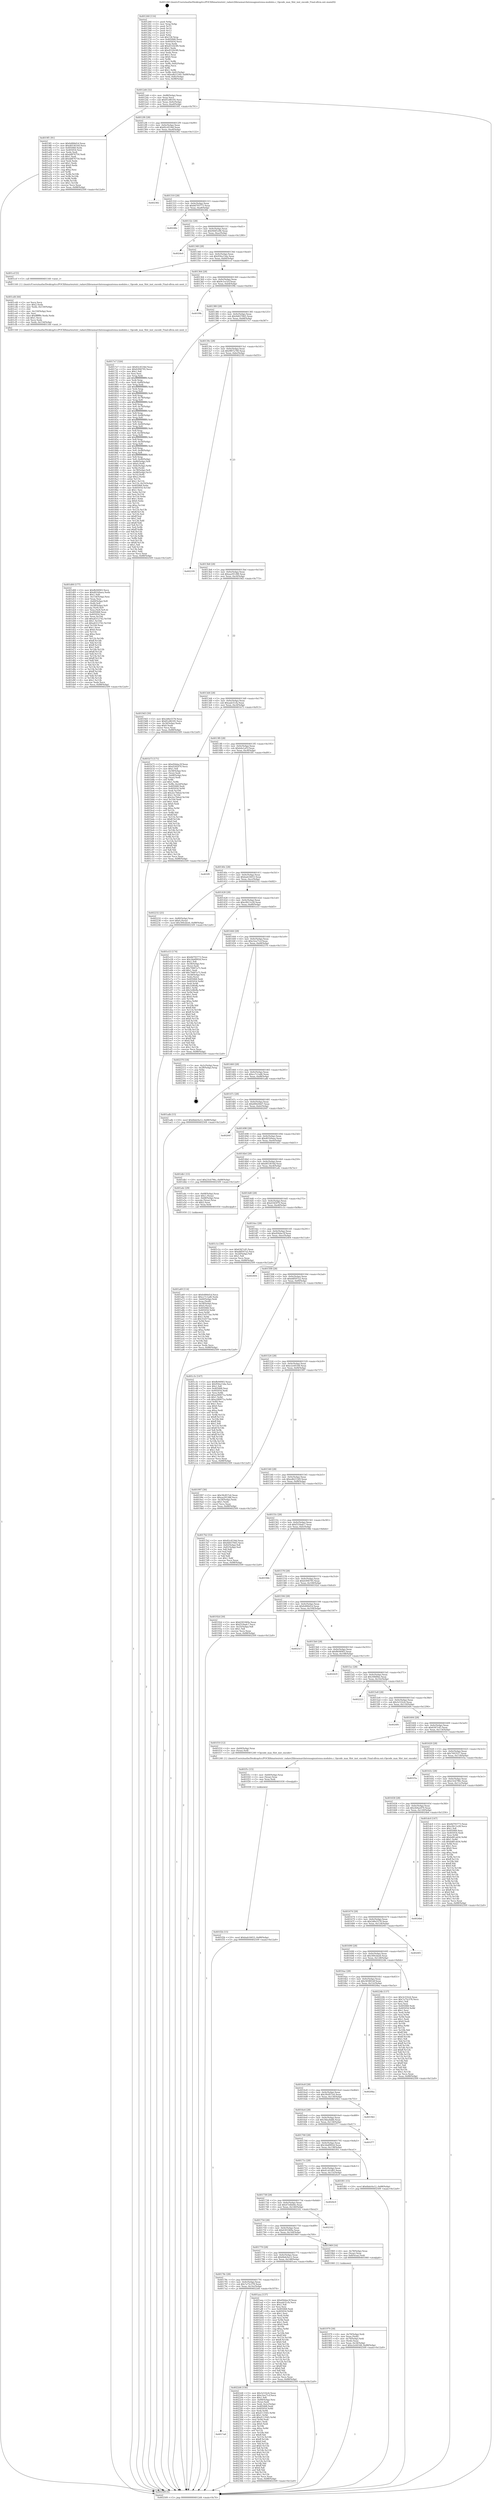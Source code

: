 digraph "0x401260" {
  label = "0x401260 (/mnt/c/Users/mathe/Desktop/tcc/POCII/binaries/extr_radare2librasmarchxtensagnuxtensa-modules.c_Opcode_max_Slot_inst_encode_Final-ollvm.out::main(0))"
  labelloc = "t"
  node[shape=record]

  Entry [label="",width=0.3,height=0.3,shape=circle,fillcolor=black,style=filled]
  "0x4012d4" [label="{
     0x4012d4 [32]\l
     | [instrs]\l
     &nbsp;&nbsp;0x4012d4 \<+6\>: mov -0x88(%rbp),%eax\l
     &nbsp;&nbsp;0x4012da \<+2\>: mov %eax,%ecx\l
     &nbsp;&nbsp;0x4012dc \<+6\>: sub $0x81e86185,%ecx\l
     &nbsp;&nbsp;0x4012e2 \<+6\>: mov %eax,-0x9c(%rbp)\l
     &nbsp;&nbsp;0x4012e8 \<+6\>: mov %ecx,-0xa0(%rbp)\l
     &nbsp;&nbsp;0x4012ee \<+6\>: je 00000000004019f1 \<main+0x791\>\l
  }"]
  "0x4019f1" [label="{
     0x4019f1 [91]\l
     | [instrs]\l
     &nbsp;&nbsp;0x4019f1 \<+5\>: mov $0xfe806d1d,%eax\l
     &nbsp;&nbsp;0x4019f6 \<+5\>: mov $0xd053616d,%ecx\l
     &nbsp;&nbsp;0x4019fb \<+7\>: mov 0x405068,%edx\l
     &nbsp;&nbsp;0x401a02 \<+7\>: mov 0x405054,%esi\l
     &nbsp;&nbsp;0x401a09 \<+2\>: mov %edx,%edi\l
     &nbsp;&nbsp;0x401a0b \<+6\>: sub $0xdd876750,%edi\l
     &nbsp;&nbsp;0x401a11 \<+3\>: sub $0x1,%edi\l
     &nbsp;&nbsp;0x401a14 \<+6\>: add $0xdd876750,%edi\l
     &nbsp;&nbsp;0x401a1a \<+3\>: imul %edi,%edx\l
     &nbsp;&nbsp;0x401a1d \<+3\>: and $0x1,%edx\l
     &nbsp;&nbsp;0x401a20 \<+3\>: cmp $0x0,%edx\l
     &nbsp;&nbsp;0x401a23 \<+4\>: sete %r8b\l
     &nbsp;&nbsp;0x401a27 \<+3\>: cmp $0xa,%esi\l
     &nbsp;&nbsp;0x401a2a \<+4\>: setl %r9b\l
     &nbsp;&nbsp;0x401a2e \<+3\>: mov %r8b,%r10b\l
     &nbsp;&nbsp;0x401a31 \<+3\>: and %r9b,%r10b\l
     &nbsp;&nbsp;0x401a34 \<+3\>: xor %r9b,%r8b\l
     &nbsp;&nbsp;0x401a37 \<+3\>: or %r8b,%r10b\l
     &nbsp;&nbsp;0x401a3a \<+4\>: test $0x1,%r10b\l
     &nbsp;&nbsp;0x401a3e \<+3\>: cmovne %ecx,%eax\l
     &nbsp;&nbsp;0x401a41 \<+6\>: mov %eax,-0x88(%rbp)\l
     &nbsp;&nbsp;0x401a47 \<+5\>: jmp 0000000000402509 \<main+0x12a9\>\l
  }"]
  "0x4012f4" [label="{
     0x4012f4 [28]\l
     | [instrs]\l
     &nbsp;&nbsp;0x4012f4 \<+5\>: jmp 00000000004012f9 \<main+0x99\>\l
     &nbsp;&nbsp;0x4012f9 \<+6\>: mov -0x9c(%rbp),%eax\l
     &nbsp;&nbsp;0x4012ff \<+5\>: sub $0x82c4534d,%eax\l
     &nbsp;&nbsp;0x401304 \<+6\>: mov %eax,-0xa4(%rbp)\l
     &nbsp;&nbsp;0x40130a \<+6\>: je 0000000000402382 \<main+0x1122\>\l
  }"]
  Exit [label="",width=0.3,height=0.3,shape=circle,fillcolor=black,style=filled,peripheries=2]
  "0x402382" [label="{
     0x402382\l
  }", style=dashed]
  "0x401310" [label="{
     0x401310 [28]\l
     | [instrs]\l
     &nbsp;&nbsp;0x401310 \<+5\>: jmp 0000000000401315 \<main+0xb5\>\l
     &nbsp;&nbsp;0x401315 \<+6\>: mov -0x9c(%rbp),%eax\l
     &nbsp;&nbsp;0x40131b \<+5\>: sub $0x8d793773,%eax\l
     &nbsp;&nbsp;0x401320 \<+6\>: mov %eax,-0xa8(%rbp)\l
     &nbsp;&nbsp;0x401326 \<+6\>: je 000000000040248c \<main+0x122c\>\l
  }"]
  "0x4017a8" [label="{
     0x4017a8\l
  }", style=dashed]
  "0x40248c" [label="{
     0x40248c\l
  }", style=dashed]
  "0x40132c" [label="{
     0x40132c [28]\l
     | [instrs]\l
     &nbsp;&nbsp;0x40132c \<+5\>: jmp 0000000000401331 \<main+0xd1\>\l
     &nbsp;&nbsp;0x401331 \<+6\>: mov -0x9c(%rbp),%eax\l
     &nbsp;&nbsp;0x401337 \<+5\>: sub $0x944f1e06,%eax\l
     &nbsp;&nbsp;0x40133c \<+6\>: mov %eax,-0xac(%rbp)\l
     &nbsp;&nbsp;0x401342 \<+6\>: je 00000000004024e0 \<main+0x1280\>\l
  }"]
  "0x4022d4" [label="{
     0x4022d4 [156]\l
     | [instrs]\l
     &nbsp;&nbsp;0x4022d4 \<+5\>: mov $0x3c532c6,%eax\l
     &nbsp;&nbsp;0x4022d9 \<+5\>: mov $0xc5ea71cf,%ecx\l
     &nbsp;&nbsp;0x4022de \<+2\>: mov $0x1,%dl\l
     &nbsp;&nbsp;0x4022e0 \<+4\>: mov -0x80(%rbp),%rsi\l
     &nbsp;&nbsp;0x4022e4 \<+2\>: mov (%rsi),%edi\l
     &nbsp;&nbsp;0x4022e6 \<+3\>: mov %edi,-0x2c(%rbp)\l
     &nbsp;&nbsp;0x4022e9 \<+7\>: mov 0x405068,%edi\l
     &nbsp;&nbsp;0x4022f0 \<+8\>: mov 0x405054,%r8d\l
     &nbsp;&nbsp;0x4022f8 \<+3\>: mov %edi,%r9d\l
     &nbsp;&nbsp;0x4022fb \<+7\>: sub $0xd113565,%r9d\l
     &nbsp;&nbsp;0x402302 \<+4\>: sub $0x1,%r9d\l
     &nbsp;&nbsp;0x402306 \<+7\>: add $0xd113565,%r9d\l
     &nbsp;&nbsp;0x40230d \<+4\>: imul %r9d,%edi\l
     &nbsp;&nbsp;0x402311 \<+3\>: and $0x1,%edi\l
     &nbsp;&nbsp;0x402314 \<+3\>: cmp $0x0,%edi\l
     &nbsp;&nbsp;0x402317 \<+4\>: sete %r10b\l
     &nbsp;&nbsp;0x40231b \<+4\>: cmp $0xa,%r8d\l
     &nbsp;&nbsp;0x40231f \<+4\>: setl %r11b\l
     &nbsp;&nbsp;0x402323 \<+3\>: mov %r10b,%bl\l
     &nbsp;&nbsp;0x402326 \<+3\>: xor $0xff,%bl\l
     &nbsp;&nbsp;0x402329 \<+3\>: mov %r11b,%r14b\l
     &nbsp;&nbsp;0x40232c \<+4\>: xor $0xff,%r14b\l
     &nbsp;&nbsp;0x402330 \<+3\>: xor $0x0,%dl\l
     &nbsp;&nbsp;0x402333 \<+3\>: mov %bl,%r15b\l
     &nbsp;&nbsp;0x402336 \<+4\>: and $0x0,%r15b\l
     &nbsp;&nbsp;0x40233a \<+3\>: and %dl,%r10b\l
     &nbsp;&nbsp;0x40233d \<+3\>: mov %r14b,%r12b\l
     &nbsp;&nbsp;0x402340 \<+4\>: and $0x0,%r12b\l
     &nbsp;&nbsp;0x402344 \<+3\>: and %dl,%r11b\l
     &nbsp;&nbsp;0x402347 \<+3\>: or %r10b,%r15b\l
     &nbsp;&nbsp;0x40234a \<+3\>: or %r11b,%r12b\l
     &nbsp;&nbsp;0x40234d \<+3\>: xor %r12b,%r15b\l
     &nbsp;&nbsp;0x402350 \<+3\>: or %r14b,%bl\l
     &nbsp;&nbsp;0x402353 \<+3\>: xor $0xff,%bl\l
     &nbsp;&nbsp;0x402356 \<+3\>: or $0x0,%dl\l
     &nbsp;&nbsp;0x402359 \<+2\>: and %dl,%bl\l
     &nbsp;&nbsp;0x40235b \<+3\>: or %bl,%r15b\l
     &nbsp;&nbsp;0x40235e \<+4\>: test $0x1,%r15b\l
     &nbsp;&nbsp;0x402362 \<+3\>: cmovne %ecx,%eax\l
     &nbsp;&nbsp;0x402365 \<+6\>: mov %eax,-0x88(%rbp)\l
     &nbsp;&nbsp;0x40236b \<+5\>: jmp 0000000000402509 \<main+0x12a9\>\l
  }"]
  "0x4024e0" [label="{
     0x4024e0\l
  }", style=dashed]
  "0x401348" [label="{
     0x401348 [28]\l
     | [instrs]\l
     &nbsp;&nbsp;0x401348 \<+5\>: jmp 000000000040134d \<main+0xed\>\l
     &nbsp;&nbsp;0x40134d \<+6\>: mov -0x9c(%rbp),%eax\l
     &nbsp;&nbsp;0x401353 \<+5\>: sub $0x956a15da,%eax\l
     &nbsp;&nbsp;0x401358 \<+6\>: mov %eax,-0xb0(%rbp)\l
     &nbsp;&nbsp;0x40135e \<+6\>: je 0000000000401ccf \<main+0xa6f\>\l
  }"]
  "0x401f2b" [label="{
     0x401f2b [15]\l
     | [instrs]\l
     &nbsp;&nbsp;0x401f2b \<+10\>: movl $0xbab16653,-0x88(%rbp)\l
     &nbsp;&nbsp;0x401f35 \<+5\>: jmp 0000000000402509 \<main+0x12a9\>\l
  }"]
  "0x401ccf" [label="{
     0x401ccf [5]\l
     | [instrs]\l
     &nbsp;&nbsp;0x401ccf \<+5\>: call 0000000000401160 \<next_i\>\l
     | [calls]\l
     &nbsp;&nbsp;0x401160 \{1\} (/mnt/c/Users/mathe/Desktop/tcc/POCII/binaries/extr_radare2librasmarchxtensagnuxtensa-modules.c_Opcode_max_Slot_inst_encode_Final-ollvm.out::next_i)\l
  }"]
  "0x401364" [label="{
     0x401364 [28]\l
     | [instrs]\l
     &nbsp;&nbsp;0x401364 \<+5\>: jmp 0000000000401369 \<main+0x109\>\l
     &nbsp;&nbsp;0x401369 \<+6\>: mov -0x9c(%rbp),%eax\l
     &nbsp;&nbsp;0x40136f \<+5\>: sub $0x9c1ec5cf,%eax\l
     &nbsp;&nbsp;0x401374 \<+6\>: mov %eax,-0xb4(%rbp)\l
     &nbsp;&nbsp;0x40137a \<+6\>: je 0000000000401f9b \<main+0xd3b\>\l
  }"]
  "0x401f1c" [label="{
     0x401f1c [15]\l
     | [instrs]\l
     &nbsp;&nbsp;0x401f1c \<+4\>: mov -0x60(%rbp),%rax\l
     &nbsp;&nbsp;0x401f20 \<+3\>: mov (%rax),%rax\l
     &nbsp;&nbsp;0x401f23 \<+3\>: mov %rax,%rdi\l
     &nbsp;&nbsp;0x401f26 \<+5\>: call 0000000000401030 \<free@plt\>\l
     | [calls]\l
     &nbsp;&nbsp;0x401030 \{1\} (unknown)\l
  }"]
  "0x401f9b" [label="{
     0x401f9b\l
  }", style=dashed]
  "0x401380" [label="{
     0x401380 [28]\l
     | [instrs]\l
     &nbsp;&nbsp;0x401380 \<+5\>: jmp 0000000000401385 \<main+0x125\>\l
     &nbsp;&nbsp;0x401385 \<+6\>: mov -0x9c(%rbp),%eax\l
     &nbsp;&nbsp;0x40138b \<+5\>: sub $0x9d437665,%eax\l
     &nbsp;&nbsp;0x401390 \<+6\>: mov %eax,-0xb8(%rbp)\l
     &nbsp;&nbsp;0x401396 \<+6\>: je 00000000004017e7 \<main+0x587\>\l
  }"]
  "0x401d00" [label="{
     0x401d00 [177]\l
     | [instrs]\l
     &nbsp;&nbsp;0x401d00 \<+5\>: mov $0xffe94903,%ecx\l
     &nbsp;&nbsp;0x401d05 \<+5\>: mov $0xd01b9aea,%edx\l
     &nbsp;&nbsp;0x401d0a \<+3\>: mov $0x1,%dil\l
     &nbsp;&nbsp;0x401d0d \<+6\>: mov -0x154(%rbp),%esi\l
     &nbsp;&nbsp;0x401d13 \<+3\>: imul %eax,%esi\l
     &nbsp;&nbsp;0x401d16 \<+4\>: mov -0x60(%rbp),%r8\l
     &nbsp;&nbsp;0x401d1a \<+3\>: mov (%r8),%r8\l
     &nbsp;&nbsp;0x401d1d \<+4\>: mov -0x58(%rbp),%r9\l
     &nbsp;&nbsp;0x401d21 \<+3\>: movslq (%r9),%r9\l
     &nbsp;&nbsp;0x401d24 \<+4\>: mov %esi,(%r8,%r9,4)\l
     &nbsp;&nbsp;0x401d28 \<+7\>: mov 0x405068,%eax\l
     &nbsp;&nbsp;0x401d2f \<+7\>: mov 0x405054,%esi\l
     &nbsp;&nbsp;0x401d36 \<+3\>: mov %eax,%r10d\l
     &nbsp;&nbsp;0x401d39 \<+7\>: add $0xa6312742,%r10d\l
     &nbsp;&nbsp;0x401d40 \<+4\>: sub $0x1,%r10d\l
     &nbsp;&nbsp;0x401d44 \<+7\>: sub $0xa6312742,%r10d\l
     &nbsp;&nbsp;0x401d4b \<+4\>: imul %r10d,%eax\l
     &nbsp;&nbsp;0x401d4f \<+3\>: and $0x1,%eax\l
     &nbsp;&nbsp;0x401d52 \<+3\>: cmp $0x0,%eax\l
     &nbsp;&nbsp;0x401d55 \<+4\>: sete %r11b\l
     &nbsp;&nbsp;0x401d59 \<+3\>: cmp $0xa,%esi\l
     &nbsp;&nbsp;0x401d5c \<+3\>: setl %bl\l
     &nbsp;&nbsp;0x401d5f \<+3\>: mov %r11b,%r14b\l
     &nbsp;&nbsp;0x401d62 \<+4\>: xor $0xff,%r14b\l
     &nbsp;&nbsp;0x401d66 \<+3\>: mov %bl,%r15b\l
     &nbsp;&nbsp;0x401d69 \<+4\>: xor $0xff,%r15b\l
     &nbsp;&nbsp;0x401d6d \<+4\>: xor $0x1,%dil\l
     &nbsp;&nbsp;0x401d71 \<+3\>: mov %r14b,%r12b\l
     &nbsp;&nbsp;0x401d74 \<+4\>: and $0xff,%r12b\l
     &nbsp;&nbsp;0x401d78 \<+3\>: and %dil,%r11b\l
     &nbsp;&nbsp;0x401d7b \<+3\>: mov %r15b,%r13b\l
     &nbsp;&nbsp;0x401d7e \<+4\>: and $0xff,%r13b\l
     &nbsp;&nbsp;0x401d82 \<+3\>: and %dil,%bl\l
     &nbsp;&nbsp;0x401d85 \<+3\>: or %r11b,%r12b\l
     &nbsp;&nbsp;0x401d88 \<+3\>: or %bl,%r13b\l
     &nbsp;&nbsp;0x401d8b \<+3\>: xor %r13b,%r12b\l
     &nbsp;&nbsp;0x401d8e \<+3\>: or %r15b,%r14b\l
     &nbsp;&nbsp;0x401d91 \<+4\>: xor $0xff,%r14b\l
     &nbsp;&nbsp;0x401d95 \<+4\>: or $0x1,%dil\l
     &nbsp;&nbsp;0x401d99 \<+3\>: and %dil,%r14b\l
     &nbsp;&nbsp;0x401d9c \<+3\>: or %r14b,%r12b\l
     &nbsp;&nbsp;0x401d9f \<+4\>: test $0x1,%r12b\l
     &nbsp;&nbsp;0x401da3 \<+3\>: cmovne %edx,%ecx\l
     &nbsp;&nbsp;0x401da6 \<+6\>: mov %ecx,-0x88(%rbp)\l
     &nbsp;&nbsp;0x401dac \<+5\>: jmp 0000000000402509 \<main+0x12a9\>\l
  }"]
  "0x4017e7" [label="{
     0x4017e7 [326]\l
     | [instrs]\l
     &nbsp;&nbsp;0x4017e7 \<+5\>: mov $0x82c4534d,%eax\l
     &nbsp;&nbsp;0x4017ec \<+5\>: mov $0xfc094795,%ecx\l
     &nbsp;&nbsp;0x4017f1 \<+2\>: mov $0x1,%dl\l
     &nbsp;&nbsp;0x4017f3 \<+2\>: xor %esi,%esi\l
     &nbsp;&nbsp;0x4017f5 \<+3\>: mov %rsp,%rdi\l
     &nbsp;&nbsp;0x4017f8 \<+4\>: add $0xfffffffffffffff0,%rdi\l
     &nbsp;&nbsp;0x4017fc \<+3\>: mov %rdi,%rsp\l
     &nbsp;&nbsp;0x4017ff \<+4\>: mov %rdi,-0x80(%rbp)\l
     &nbsp;&nbsp;0x401803 \<+3\>: mov %rsp,%rdi\l
     &nbsp;&nbsp;0x401806 \<+4\>: add $0xfffffffffffffff0,%rdi\l
     &nbsp;&nbsp;0x40180a \<+3\>: mov %rdi,%rsp\l
     &nbsp;&nbsp;0x40180d \<+3\>: mov %rsp,%r8\l
     &nbsp;&nbsp;0x401810 \<+4\>: add $0xfffffffffffffff0,%r8\l
     &nbsp;&nbsp;0x401814 \<+3\>: mov %r8,%rsp\l
     &nbsp;&nbsp;0x401817 \<+4\>: mov %r8,-0x78(%rbp)\l
     &nbsp;&nbsp;0x40181b \<+3\>: mov %rsp,%r8\l
     &nbsp;&nbsp;0x40181e \<+4\>: add $0xfffffffffffffff0,%r8\l
     &nbsp;&nbsp;0x401822 \<+3\>: mov %r8,%rsp\l
     &nbsp;&nbsp;0x401825 \<+4\>: mov %r8,-0x70(%rbp)\l
     &nbsp;&nbsp;0x401829 \<+3\>: mov %rsp,%r8\l
     &nbsp;&nbsp;0x40182c \<+4\>: add $0xfffffffffffffff0,%r8\l
     &nbsp;&nbsp;0x401830 \<+3\>: mov %r8,%rsp\l
     &nbsp;&nbsp;0x401833 \<+4\>: mov %r8,-0x68(%rbp)\l
     &nbsp;&nbsp;0x401837 \<+3\>: mov %rsp,%r8\l
     &nbsp;&nbsp;0x40183a \<+4\>: add $0xfffffffffffffff0,%r8\l
     &nbsp;&nbsp;0x40183e \<+3\>: mov %r8,%rsp\l
     &nbsp;&nbsp;0x401841 \<+4\>: mov %r8,-0x60(%rbp)\l
     &nbsp;&nbsp;0x401845 \<+3\>: mov %rsp,%r8\l
     &nbsp;&nbsp;0x401848 \<+4\>: add $0xfffffffffffffff0,%r8\l
     &nbsp;&nbsp;0x40184c \<+3\>: mov %r8,%rsp\l
     &nbsp;&nbsp;0x40184f \<+4\>: mov %r8,-0x58(%rbp)\l
     &nbsp;&nbsp;0x401853 \<+3\>: mov %rsp,%r8\l
     &nbsp;&nbsp;0x401856 \<+4\>: add $0xfffffffffffffff0,%r8\l
     &nbsp;&nbsp;0x40185a \<+3\>: mov %r8,%rsp\l
     &nbsp;&nbsp;0x40185d \<+4\>: mov %r8,-0x50(%rbp)\l
     &nbsp;&nbsp;0x401861 \<+3\>: mov %rsp,%r8\l
     &nbsp;&nbsp;0x401864 \<+4\>: add $0xfffffffffffffff0,%r8\l
     &nbsp;&nbsp;0x401868 \<+3\>: mov %r8,%rsp\l
     &nbsp;&nbsp;0x40186b \<+4\>: mov %r8,-0x48(%rbp)\l
     &nbsp;&nbsp;0x40186f \<+3\>: mov %rsp,%r8\l
     &nbsp;&nbsp;0x401872 \<+4\>: add $0xfffffffffffffff0,%r8\l
     &nbsp;&nbsp;0x401876 \<+3\>: mov %r8,%rsp\l
     &nbsp;&nbsp;0x401879 \<+4\>: mov %r8,-0x40(%rbp)\l
     &nbsp;&nbsp;0x40187d \<+4\>: mov -0x80(%rbp),%r8\l
     &nbsp;&nbsp;0x401881 \<+7\>: movl $0x0,(%r8)\l
     &nbsp;&nbsp;0x401888 \<+7\>: mov -0x8c(%rbp),%r9d\l
     &nbsp;&nbsp;0x40188f \<+3\>: mov %r9d,(%rdi)\l
     &nbsp;&nbsp;0x401892 \<+4\>: mov -0x78(%rbp),%r8\l
     &nbsp;&nbsp;0x401896 \<+7\>: mov -0x98(%rbp),%r10\l
     &nbsp;&nbsp;0x40189d \<+3\>: mov %r10,(%r8)\l
     &nbsp;&nbsp;0x4018a0 \<+3\>: cmpl $0x2,(%rdi)\l
     &nbsp;&nbsp;0x4018a3 \<+4\>: setne %r11b\l
     &nbsp;&nbsp;0x4018a7 \<+4\>: and $0x1,%r11b\l
     &nbsp;&nbsp;0x4018ab \<+4\>: mov %r11b,-0x35(%rbp)\l
     &nbsp;&nbsp;0x4018af \<+7\>: mov 0x405068,%ebx\l
     &nbsp;&nbsp;0x4018b6 \<+8\>: mov 0x405054,%r14d\l
     &nbsp;&nbsp;0x4018be \<+3\>: sub $0x1,%esi\l
     &nbsp;&nbsp;0x4018c1 \<+3\>: mov %ebx,%r15d\l
     &nbsp;&nbsp;0x4018c4 \<+3\>: add %esi,%r15d\l
     &nbsp;&nbsp;0x4018c7 \<+4\>: imul %r15d,%ebx\l
     &nbsp;&nbsp;0x4018cb \<+3\>: and $0x1,%ebx\l
     &nbsp;&nbsp;0x4018ce \<+3\>: cmp $0x0,%ebx\l
     &nbsp;&nbsp;0x4018d1 \<+4\>: sete %r11b\l
     &nbsp;&nbsp;0x4018d5 \<+4\>: cmp $0xa,%r14d\l
     &nbsp;&nbsp;0x4018d9 \<+4\>: setl %r12b\l
     &nbsp;&nbsp;0x4018dd \<+3\>: mov %r11b,%r13b\l
     &nbsp;&nbsp;0x4018e0 \<+4\>: xor $0xff,%r13b\l
     &nbsp;&nbsp;0x4018e4 \<+3\>: mov %r12b,%sil\l
     &nbsp;&nbsp;0x4018e7 \<+4\>: xor $0xff,%sil\l
     &nbsp;&nbsp;0x4018eb \<+3\>: xor $0x1,%dl\l
     &nbsp;&nbsp;0x4018ee \<+3\>: mov %r13b,%dil\l
     &nbsp;&nbsp;0x4018f1 \<+4\>: and $0xff,%dil\l
     &nbsp;&nbsp;0x4018f5 \<+3\>: and %dl,%r11b\l
     &nbsp;&nbsp;0x4018f8 \<+3\>: mov %sil,%r8b\l
     &nbsp;&nbsp;0x4018fb \<+4\>: and $0xff,%r8b\l
     &nbsp;&nbsp;0x4018ff \<+3\>: and %dl,%r12b\l
     &nbsp;&nbsp;0x401902 \<+3\>: or %r11b,%dil\l
     &nbsp;&nbsp;0x401905 \<+3\>: or %r12b,%r8b\l
     &nbsp;&nbsp;0x401908 \<+3\>: xor %r8b,%dil\l
     &nbsp;&nbsp;0x40190b \<+3\>: or %sil,%r13b\l
     &nbsp;&nbsp;0x40190e \<+4\>: xor $0xff,%r13b\l
     &nbsp;&nbsp;0x401912 \<+3\>: or $0x1,%dl\l
     &nbsp;&nbsp;0x401915 \<+3\>: and %dl,%r13b\l
     &nbsp;&nbsp;0x401918 \<+3\>: or %r13b,%dil\l
     &nbsp;&nbsp;0x40191b \<+4\>: test $0x1,%dil\l
     &nbsp;&nbsp;0x40191f \<+3\>: cmovne %ecx,%eax\l
     &nbsp;&nbsp;0x401922 \<+6\>: mov %eax,-0x88(%rbp)\l
     &nbsp;&nbsp;0x401928 \<+5\>: jmp 0000000000402509 \<main+0x12a9\>\l
  }"]
  "0x40139c" [label="{
     0x40139c [28]\l
     | [instrs]\l
     &nbsp;&nbsp;0x40139c \<+5\>: jmp 00000000004013a1 \<main+0x141\>\l
     &nbsp;&nbsp;0x4013a1 \<+6\>: mov -0x9c(%rbp),%eax\l
     &nbsp;&nbsp;0x4013a7 \<+5\>: sub $0x9f07a740,%eax\l
     &nbsp;&nbsp;0x4013ac \<+6\>: mov %eax,-0xbc(%rbp)\l
     &nbsp;&nbsp;0x4013b2 \<+6\>: je 0000000000402195 \<main+0xf35\>\l
  }"]
  "0x401cd4" [label="{
     0x401cd4 [44]\l
     | [instrs]\l
     &nbsp;&nbsp;0x401cd4 \<+2\>: xor %ecx,%ecx\l
     &nbsp;&nbsp;0x401cd6 \<+5\>: mov $0x2,%edx\l
     &nbsp;&nbsp;0x401cdb \<+6\>: mov %edx,-0x150(%rbp)\l
     &nbsp;&nbsp;0x401ce1 \<+1\>: cltd\l
     &nbsp;&nbsp;0x401ce2 \<+6\>: mov -0x150(%rbp),%esi\l
     &nbsp;&nbsp;0x401ce8 \<+2\>: idiv %esi\l
     &nbsp;&nbsp;0x401cea \<+6\>: imul $0xfffffffe,%edx,%edx\l
     &nbsp;&nbsp;0x401cf0 \<+3\>: sub $0x1,%ecx\l
     &nbsp;&nbsp;0x401cf3 \<+2\>: sub %ecx,%edx\l
     &nbsp;&nbsp;0x401cf5 \<+6\>: mov %edx,-0x154(%rbp)\l
     &nbsp;&nbsp;0x401cfb \<+5\>: call 0000000000401160 \<next_i\>\l
     | [calls]\l
     &nbsp;&nbsp;0x401160 \{1\} (/mnt/c/Users/mathe/Desktop/tcc/POCII/binaries/extr_radare2librasmarchxtensagnuxtensa-modules.c_Opcode_max_Slot_inst_encode_Final-ollvm.out::next_i)\l
  }"]
  "0x402195" [label="{
     0x402195\l
  }", style=dashed]
  "0x4013b8" [label="{
     0x4013b8 [28]\l
     | [instrs]\l
     &nbsp;&nbsp;0x4013b8 \<+5\>: jmp 00000000004013bd \<main+0x15d\>\l
     &nbsp;&nbsp;0x4013bd \<+6\>: mov -0x9c(%rbp),%eax\l
     &nbsp;&nbsp;0x4013c3 \<+5\>: sub $0xaa291288,%eax\l
     &nbsp;&nbsp;0x4013c8 \<+6\>: mov %eax,-0xc0(%rbp)\l
     &nbsp;&nbsp;0x4013ce \<+6\>: je 00000000004019d3 \<main+0x773\>\l
  }"]
  "0x40178c" [label="{
     0x40178c [28]\l
     | [instrs]\l
     &nbsp;&nbsp;0x40178c \<+5\>: jmp 0000000000401791 \<main+0x531\>\l
     &nbsp;&nbsp;0x401791 \<+6\>: mov -0x9c(%rbp),%eax\l
     &nbsp;&nbsp;0x401797 \<+5\>: sub $0x7a75c378,%eax\l
     &nbsp;&nbsp;0x40179c \<+6\>: mov %eax,-0x14c(%rbp)\l
     &nbsp;&nbsp;0x4017a2 \<+6\>: je 00000000004022d4 \<main+0x1074\>\l
  }"]
  "0x4019d3" [label="{
     0x4019d3 [30]\l
     | [instrs]\l
     &nbsp;&nbsp;0x4019d3 \<+5\>: mov $0x2d6e5578,%eax\l
     &nbsp;&nbsp;0x4019d8 \<+5\>: mov $0x81e86185,%ecx\l
     &nbsp;&nbsp;0x4019dd \<+3\>: mov -0x34(%rbp),%edx\l
     &nbsp;&nbsp;0x4019e0 \<+3\>: cmp $0x0,%edx\l
     &nbsp;&nbsp;0x4019e3 \<+3\>: cmove %ecx,%eax\l
     &nbsp;&nbsp;0x4019e6 \<+6\>: mov %eax,-0x88(%rbp)\l
     &nbsp;&nbsp;0x4019ec \<+5\>: jmp 0000000000402509 \<main+0x12a9\>\l
  }"]
  "0x4013d4" [label="{
     0x4013d4 [28]\l
     | [instrs]\l
     &nbsp;&nbsp;0x4013d4 \<+5\>: jmp 00000000004013d9 \<main+0x179\>\l
     &nbsp;&nbsp;0x4013d9 \<+6\>: mov -0x9c(%rbp),%eax\l
     &nbsp;&nbsp;0x4013df \<+5\>: sub $0xaab31cfa,%eax\l
     &nbsp;&nbsp;0x4013e4 \<+6\>: mov %eax,-0xc4(%rbp)\l
     &nbsp;&nbsp;0x4013ea \<+6\>: je 0000000000401b73 \<main+0x913\>\l
  }"]
  "0x401aea" [label="{
     0x401aea [137]\l
     | [instrs]\l
     &nbsp;&nbsp;0x401aea \<+5\>: mov $0xd56dac3f,%eax\l
     &nbsp;&nbsp;0x401aef \<+5\>: mov $0xaab31cfa,%ecx\l
     &nbsp;&nbsp;0x401af4 \<+2\>: mov $0x1,%dl\l
     &nbsp;&nbsp;0x401af6 \<+2\>: xor %esi,%esi\l
     &nbsp;&nbsp;0x401af8 \<+7\>: mov 0x405068,%edi\l
     &nbsp;&nbsp;0x401aff \<+8\>: mov 0x405054,%r8d\l
     &nbsp;&nbsp;0x401b07 \<+3\>: sub $0x1,%esi\l
     &nbsp;&nbsp;0x401b0a \<+3\>: mov %edi,%r9d\l
     &nbsp;&nbsp;0x401b0d \<+3\>: add %esi,%r9d\l
     &nbsp;&nbsp;0x401b10 \<+4\>: imul %r9d,%edi\l
     &nbsp;&nbsp;0x401b14 \<+3\>: and $0x1,%edi\l
     &nbsp;&nbsp;0x401b17 \<+3\>: cmp $0x0,%edi\l
     &nbsp;&nbsp;0x401b1a \<+4\>: sete %r10b\l
     &nbsp;&nbsp;0x401b1e \<+4\>: cmp $0xa,%r8d\l
     &nbsp;&nbsp;0x401b22 \<+4\>: setl %r11b\l
     &nbsp;&nbsp;0x401b26 \<+3\>: mov %r10b,%bl\l
     &nbsp;&nbsp;0x401b29 \<+3\>: xor $0xff,%bl\l
     &nbsp;&nbsp;0x401b2c \<+3\>: mov %r11b,%r14b\l
     &nbsp;&nbsp;0x401b2f \<+4\>: xor $0xff,%r14b\l
     &nbsp;&nbsp;0x401b33 \<+3\>: xor $0x0,%dl\l
     &nbsp;&nbsp;0x401b36 \<+3\>: mov %bl,%r15b\l
     &nbsp;&nbsp;0x401b39 \<+4\>: and $0x0,%r15b\l
     &nbsp;&nbsp;0x401b3d \<+3\>: and %dl,%r10b\l
     &nbsp;&nbsp;0x401b40 \<+3\>: mov %r14b,%r12b\l
     &nbsp;&nbsp;0x401b43 \<+4\>: and $0x0,%r12b\l
     &nbsp;&nbsp;0x401b47 \<+3\>: and %dl,%r11b\l
     &nbsp;&nbsp;0x401b4a \<+3\>: or %r10b,%r15b\l
     &nbsp;&nbsp;0x401b4d \<+3\>: or %r11b,%r12b\l
     &nbsp;&nbsp;0x401b50 \<+3\>: xor %r12b,%r15b\l
     &nbsp;&nbsp;0x401b53 \<+3\>: or %r14b,%bl\l
     &nbsp;&nbsp;0x401b56 \<+3\>: xor $0xff,%bl\l
     &nbsp;&nbsp;0x401b59 \<+3\>: or $0x0,%dl\l
     &nbsp;&nbsp;0x401b5c \<+2\>: and %dl,%bl\l
     &nbsp;&nbsp;0x401b5e \<+3\>: or %bl,%r15b\l
     &nbsp;&nbsp;0x401b61 \<+4\>: test $0x1,%r15b\l
     &nbsp;&nbsp;0x401b65 \<+3\>: cmovne %ecx,%eax\l
     &nbsp;&nbsp;0x401b68 \<+6\>: mov %eax,-0x88(%rbp)\l
     &nbsp;&nbsp;0x401b6e \<+5\>: jmp 0000000000402509 \<main+0x12a9\>\l
  }"]
  "0x401b73" [label="{
     0x401b73 [171]\l
     | [instrs]\l
     &nbsp;&nbsp;0x401b73 \<+5\>: mov $0xd56dac3f,%eax\l
     &nbsp;&nbsp;0x401b78 \<+5\>: mov $0xd1fd3f70,%ecx\l
     &nbsp;&nbsp;0x401b7d \<+2\>: mov $0x1,%dl\l
     &nbsp;&nbsp;0x401b7f \<+4\>: mov -0x58(%rbp),%rsi\l
     &nbsp;&nbsp;0x401b83 \<+2\>: mov (%rsi),%edi\l
     &nbsp;&nbsp;0x401b85 \<+4\>: mov -0x68(%rbp),%rsi\l
     &nbsp;&nbsp;0x401b89 \<+2\>: cmp (%rsi),%edi\l
     &nbsp;&nbsp;0x401b8b \<+4\>: setl %r8b\l
     &nbsp;&nbsp;0x401b8f \<+4\>: and $0x1,%r8b\l
     &nbsp;&nbsp;0x401b93 \<+4\>: mov %r8b,-0x2d(%rbp)\l
     &nbsp;&nbsp;0x401b97 \<+7\>: mov 0x405068,%edi\l
     &nbsp;&nbsp;0x401b9e \<+8\>: mov 0x405054,%r9d\l
     &nbsp;&nbsp;0x401ba6 \<+3\>: mov %edi,%r10d\l
     &nbsp;&nbsp;0x401ba9 \<+7\>: add $0x2ec7b6ed,%r10d\l
     &nbsp;&nbsp;0x401bb0 \<+4\>: sub $0x1,%r10d\l
     &nbsp;&nbsp;0x401bb4 \<+7\>: sub $0x2ec7b6ed,%r10d\l
     &nbsp;&nbsp;0x401bbb \<+4\>: imul %r10d,%edi\l
     &nbsp;&nbsp;0x401bbf \<+3\>: and $0x1,%edi\l
     &nbsp;&nbsp;0x401bc2 \<+3\>: cmp $0x0,%edi\l
     &nbsp;&nbsp;0x401bc5 \<+4\>: sete %r8b\l
     &nbsp;&nbsp;0x401bc9 \<+4\>: cmp $0xa,%r9d\l
     &nbsp;&nbsp;0x401bcd \<+4\>: setl %r11b\l
     &nbsp;&nbsp;0x401bd1 \<+3\>: mov %r8b,%bl\l
     &nbsp;&nbsp;0x401bd4 \<+3\>: xor $0xff,%bl\l
     &nbsp;&nbsp;0x401bd7 \<+3\>: mov %r11b,%r14b\l
     &nbsp;&nbsp;0x401bda \<+4\>: xor $0xff,%r14b\l
     &nbsp;&nbsp;0x401bde \<+3\>: xor $0x0,%dl\l
     &nbsp;&nbsp;0x401be1 \<+3\>: mov %bl,%r15b\l
     &nbsp;&nbsp;0x401be4 \<+4\>: and $0x0,%r15b\l
     &nbsp;&nbsp;0x401be8 \<+3\>: and %dl,%r8b\l
     &nbsp;&nbsp;0x401beb \<+3\>: mov %r14b,%r12b\l
     &nbsp;&nbsp;0x401bee \<+4\>: and $0x0,%r12b\l
     &nbsp;&nbsp;0x401bf2 \<+3\>: and %dl,%r11b\l
     &nbsp;&nbsp;0x401bf5 \<+3\>: or %r8b,%r15b\l
     &nbsp;&nbsp;0x401bf8 \<+3\>: or %r11b,%r12b\l
     &nbsp;&nbsp;0x401bfb \<+3\>: xor %r12b,%r15b\l
     &nbsp;&nbsp;0x401bfe \<+3\>: or %r14b,%bl\l
     &nbsp;&nbsp;0x401c01 \<+3\>: xor $0xff,%bl\l
     &nbsp;&nbsp;0x401c04 \<+3\>: or $0x0,%dl\l
     &nbsp;&nbsp;0x401c07 \<+2\>: and %dl,%bl\l
     &nbsp;&nbsp;0x401c09 \<+3\>: or %bl,%r15b\l
     &nbsp;&nbsp;0x401c0c \<+4\>: test $0x1,%r15b\l
     &nbsp;&nbsp;0x401c10 \<+3\>: cmovne %ecx,%eax\l
     &nbsp;&nbsp;0x401c13 \<+6\>: mov %eax,-0x88(%rbp)\l
     &nbsp;&nbsp;0x401c19 \<+5\>: jmp 0000000000402509 \<main+0x12a9\>\l
  }"]
  "0x4013f0" [label="{
     0x4013f0 [28]\l
     | [instrs]\l
     &nbsp;&nbsp;0x4013f0 \<+5\>: jmp 00000000004013f5 \<main+0x195\>\l
     &nbsp;&nbsp;0x4013f5 \<+6\>: mov -0x9c(%rbp),%eax\l
     &nbsp;&nbsp;0x4013fb \<+5\>: sub $0xb4a1af1f,%eax\l
     &nbsp;&nbsp;0x401400 \<+6\>: mov %eax,-0xc8(%rbp)\l
     &nbsp;&nbsp;0x401406 \<+6\>: je 0000000000401ff1 \<main+0xd91\>\l
  }"]
  "0x401a69" [label="{
     0x401a69 [114]\l
     | [instrs]\l
     &nbsp;&nbsp;0x401a69 \<+5\>: mov $0xfe806d1d,%ecx\l
     &nbsp;&nbsp;0x401a6e \<+5\>: mov $0xcc7c1ad6,%edx\l
     &nbsp;&nbsp;0x401a73 \<+4\>: mov -0x60(%rbp),%rdi\l
     &nbsp;&nbsp;0x401a77 \<+3\>: mov %rax,(%rdi)\l
     &nbsp;&nbsp;0x401a7a \<+4\>: mov -0x58(%rbp),%rax\l
     &nbsp;&nbsp;0x401a7e \<+6\>: movl $0x0,(%rax)\l
     &nbsp;&nbsp;0x401a84 \<+7\>: mov 0x405068,%esi\l
     &nbsp;&nbsp;0x401a8b \<+8\>: mov 0x405054,%r8d\l
     &nbsp;&nbsp;0x401a93 \<+3\>: mov %esi,%r9d\l
     &nbsp;&nbsp;0x401a96 \<+7\>: add $0x31d373ac,%r9d\l
     &nbsp;&nbsp;0x401a9d \<+4\>: sub $0x1,%r9d\l
     &nbsp;&nbsp;0x401aa1 \<+7\>: sub $0x31d373ac,%r9d\l
     &nbsp;&nbsp;0x401aa8 \<+4\>: imul %r9d,%esi\l
     &nbsp;&nbsp;0x401aac \<+3\>: and $0x1,%esi\l
     &nbsp;&nbsp;0x401aaf \<+3\>: cmp $0x0,%esi\l
     &nbsp;&nbsp;0x401ab2 \<+4\>: sete %r10b\l
     &nbsp;&nbsp;0x401ab6 \<+4\>: cmp $0xa,%r8d\l
     &nbsp;&nbsp;0x401aba \<+4\>: setl %r11b\l
     &nbsp;&nbsp;0x401abe \<+3\>: mov %r10b,%bl\l
     &nbsp;&nbsp;0x401ac1 \<+3\>: and %r11b,%bl\l
     &nbsp;&nbsp;0x401ac4 \<+3\>: xor %r11b,%r10b\l
     &nbsp;&nbsp;0x401ac7 \<+3\>: or %r10b,%bl\l
     &nbsp;&nbsp;0x401aca \<+3\>: test $0x1,%bl\l
     &nbsp;&nbsp;0x401acd \<+3\>: cmovne %edx,%ecx\l
     &nbsp;&nbsp;0x401ad0 \<+6\>: mov %ecx,-0x88(%rbp)\l
     &nbsp;&nbsp;0x401ad6 \<+5\>: jmp 0000000000402509 \<main+0x12a9\>\l
  }"]
  "0x401ff1" [label="{
     0x401ff1\l
  }", style=dashed]
  "0x40140c" [label="{
     0x40140c [28]\l
     | [instrs]\l
     &nbsp;&nbsp;0x40140c \<+5\>: jmp 0000000000401411 \<main+0x1b1\>\l
     &nbsp;&nbsp;0x401411 \<+6\>: mov -0x9c(%rbp),%eax\l
     &nbsp;&nbsp;0x401417 \<+5\>: sub $0xbab16653,%eax\l
     &nbsp;&nbsp;0x40141c \<+6\>: mov %eax,-0xcc(%rbp)\l
     &nbsp;&nbsp;0x401422 \<+6\>: je 0000000000402232 \<main+0xfd2\>\l
  }"]
  "0x401979" [label="{
     0x401979 [30]\l
     | [instrs]\l
     &nbsp;&nbsp;0x401979 \<+4\>: mov -0x70(%rbp),%rdi\l
     &nbsp;&nbsp;0x40197d \<+2\>: mov %eax,(%rdi)\l
     &nbsp;&nbsp;0x40197f \<+4\>: mov -0x70(%rbp),%rdi\l
     &nbsp;&nbsp;0x401983 \<+2\>: mov (%rdi),%eax\l
     &nbsp;&nbsp;0x401985 \<+3\>: mov %eax,-0x34(%rbp)\l
     &nbsp;&nbsp;0x401988 \<+10\>: movl $0xe2e44168,-0x88(%rbp)\l
     &nbsp;&nbsp;0x401992 \<+5\>: jmp 0000000000402509 \<main+0x12a9\>\l
  }"]
  "0x402232" [label="{
     0x402232 [25]\l
     | [instrs]\l
     &nbsp;&nbsp;0x402232 \<+4\>: mov -0x80(%rbp),%rax\l
     &nbsp;&nbsp;0x402236 \<+6\>: movl $0x0,(%rax)\l
     &nbsp;&nbsp;0x40223c \<+10\>: movl $0x300cdee6,-0x88(%rbp)\l
     &nbsp;&nbsp;0x402246 \<+5\>: jmp 0000000000402509 \<main+0x12a9\>\l
  }"]
  "0x401428" [label="{
     0x401428 [28]\l
     | [instrs]\l
     &nbsp;&nbsp;0x401428 \<+5\>: jmp 000000000040142d \<main+0x1cd\>\l
     &nbsp;&nbsp;0x40142d \<+6\>: mov -0x9c(%rbp),%eax\l
     &nbsp;&nbsp;0x401433 \<+5\>: sub $0xc0b11e28,%eax\l
     &nbsp;&nbsp;0x401438 \<+6\>: mov %eax,-0xd0(%rbp)\l
     &nbsp;&nbsp;0x40143e \<+6\>: je 0000000000401e53 \<main+0xbf3\>\l
  }"]
  "0x401770" [label="{
     0x401770 [28]\l
     | [instrs]\l
     &nbsp;&nbsp;0x401770 \<+5\>: jmp 0000000000401775 \<main+0x515\>\l
     &nbsp;&nbsp;0x401775 \<+6\>: mov -0x9c(%rbp),%eax\l
     &nbsp;&nbsp;0x40177b \<+5\>: sub $0x6bdc0a12,%eax\l
     &nbsp;&nbsp;0x401780 \<+6\>: mov %eax,-0x148(%rbp)\l
     &nbsp;&nbsp;0x401786 \<+6\>: je 0000000000401aea \<main+0x88a\>\l
  }"]
  "0x401e53" [label="{
     0x401e53 [174]\l
     | [instrs]\l
     &nbsp;&nbsp;0x401e53 \<+5\>: mov $0x8d793773,%eax\l
     &nbsp;&nbsp;0x401e58 \<+5\>: mov $0x3da8902d,%ecx\l
     &nbsp;&nbsp;0x401e5d \<+2\>: mov $0x1,%dl\l
     &nbsp;&nbsp;0x401e5f \<+4\>: mov -0x58(%rbp),%rsi\l
     &nbsp;&nbsp;0x401e63 \<+2\>: mov (%rsi),%edi\l
     &nbsp;&nbsp;0x401e65 \<+6\>: sub $0x79487a75,%edi\l
     &nbsp;&nbsp;0x401e6b \<+3\>: add $0x1,%edi\l
     &nbsp;&nbsp;0x401e6e \<+6\>: add $0x79487a75,%edi\l
     &nbsp;&nbsp;0x401e74 \<+4\>: mov -0x58(%rbp),%rsi\l
     &nbsp;&nbsp;0x401e78 \<+2\>: mov %edi,(%rsi)\l
     &nbsp;&nbsp;0x401e7a \<+7\>: mov 0x405068,%edi\l
     &nbsp;&nbsp;0x401e81 \<+8\>: mov 0x405054,%r8d\l
     &nbsp;&nbsp;0x401e89 \<+3\>: mov %edi,%r9d\l
     &nbsp;&nbsp;0x401e8c \<+7\>: add $0x3c8feffa,%r9d\l
     &nbsp;&nbsp;0x401e93 \<+4\>: sub $0x1,%r9d\l
     &nbsp;&nbsp;0x401e97 \<+7\>: sub $0x3c8feffa,%r9d\l
     &nbsp;&nbsp;0x401e9e \<+4\>: imul %r9d,%edi\l
     &nbsp;&nbsp;0x401ea2 \<+3\>: and $0x1,%edi\l
     &nbsp;&nbsp;0x401ea5 \<+3\>: cmp $0x0,%edi\l
     &nbsp;&nbsp;0x401ea8 \<+4\>: sete %r10b\l
     &nbsp;&nbsp;0x401eac \<+4\>: cmp $0xa,%r8d\l
     &nbsp;&nbsp;0x401eb0 \<+4\>: setl %r11b\l
     &nbsp;&nbsp;0x401eb4 \<+3\>: mov %r10b,%bl\l
     &nbsp;&nbsp;0x401eb7 \<+3\>: xor $0xff,%bl\l
     &nbsp;&nbsp;0x401eba \<+3\>: mov %r11b,%r14b\l
     &nbsp;&nbsp;0x401ebd \<+4\>: xor $0xff,%r14b\l
     &nbsp;&nbsp;0x401ec1 \<+3\>: xor $0x0,%dl\l
     &nbsp;&nbsp;0x401ec4 \<+3\>: mov %bl,%r15b\l
     &nbsp;&nbsp;0x401ec7 \<+4\>: and $0x0,%r15b\l
     &nbsp;&nbsp;0x401ecb \<+3\>: and %dl,%r10b\l
     &nbsp;&nbsp;0x401ece \<+3\>: mov %r14b,%r12b\l
     &nbsp;&nbsp;0x401ed1 \<+4\>: and $0x0,%r12b\l
     &nbsp;&nbsp;0x401ed5 \<+3\>: and %dl,%r11b\l
     &nbsp;&nbsp;0x401ed8 \<+3\>: or %r10b,%r15b\l
     &nbsp;&nbsp;0x401edb \<+3\>: or %r11b,%r12b\l
     &nbsp;&nbsp;0x401ede \<+3\>: xor %r12b,%r15b\l
     &nbsp;&nbsp;0x401ee1 \<+3\>: or %r14b,%bl\l
     &nbsp;&nbsp;0x401ee4 \<+3\>: xor $0xff,%bl\l
     &nbsp;&nbsp;0x401ee7 \<+3\>: or $0x0,%dl\l
     &nbsp;&nbsp;0x401eea \<+2\>: and %dl,%bl\l
     &nbsp;&nbsp;0x401eec \<+3\>: or %bl,%r15b\l
     &nbsp;&nbsp;0x401eef \<+4\>: test $0x1,%r15b\l
     &nbsp;&nbsp;0x401ef3 \<+3\>: cmovne %ecx,%eax\l
     &nbsp;&nbsp;0x401ef6 \<+6\>: mov %eax,-0x88(%rbp)\l
     &nbsp;&nbsp;0x401efc \<+5\>: jmp 0000000000402509 \<main+0x12a9\>\l
  }"]
  "0x401444" [label="{
     0x401444 [28]\l
     | [instrs]\l
     &nbsp;&nbsp;0x401444 \<+5\>: jmp 0000000000401449 \<main+0x1e9\>\l
     &nbsp;&nbsp;0x401449 \<+6\>: mov -0x9c(%rbp),%eax\l
     &nbsp;&nbsp;0x40144f \<+5\>: sub $0xc5ea71cf,%eax\l
     &nbsp;&nbsp;0x401454 \<+6\>: mov %eax,-0xd4(%rbp)\l
     &nbsp;&nbsp;0x40145a \<+6\>: je 0000000000402370 \<main+0x1110\>\l
  }"]
  "0x401969" [label="{
     0x401969 [16]\l
     | [instrs]\l
     &nbsp;&nbsp;0x401969 \<+4\>: mov -0x78(%rbp),%rax\l
     &nbsp;&nbsp;0x40196d \<+3\>: mov (%rax),%rax\l
     &nbsp;&nbsp;0x401970 \<+4\>: mov 0x8(%rax),%rdi\l
     &nbsp;&nbsp;0x401974 \<+5\>: call 0000000000401060 \<atoi@plt\>\l
     | [calls]\l
     &nbsp;&nbsp;0x401060 \{1\} (unknown)\l
  }"]
  "0x402370" [label="{
     0x402370 [18]\l
     | [instrs]\l
     &nbsp;&nbsp;0x402370 \<+3\>: mov -0x2c(%rbp),%eax\l
     &nbsp;&nbsp;0x402373 \<+4\>: lea -0x28(%rbp),%rsp\l
     &nbsp;&nbsp;0x402377 \<+1\>: pop %rbx\l
     &nbsp;&nbsp;0x402378 \<+2\>: pop %r12\l
     &nbsp;&nbsp;0x40237a \<+2\>: pop %r13\l
     &nbsp;&nbsp;0x40237c \<+2\>: pop %r14\l
     &nbsp;&nbsp;0x40237e \<+2\>: pop %r15\l
     &nbsp;&nbsp;0x402380 \<+1\>: pop %rbp\l
     &nbsp;&nbsp;0x402381 \<+1\>: ret\l
  }"]
  "0x401460" [label="{
     0x401460 [28]\l
     | [instrs]\l
     &nbsp;&nbsp;0x401460 \<+5\>: jmp 0000000000401465 \<main+0x205\>\l
     &nbsp;&nbsp;0x401465 \<+6\>: mov -0x9c(%rbp),%eax\l
     &nbsp;&nbsp;0x40146b \<+5\>: sub $0xcc7c1ad6,%eax\l
     &nbsp;&nbsp;0x401470 \<+6\>: mov %eax,-0xd8(%rbp)\l
     &nbsp;&nbsp;0x401476 \<+6\>: je 0000000000401adb \<main+0x87b\>\l
  }"]
  "0x401754" [label="{
     0x401754 [28]\l
     | [instrs]\l
     &nbsp;&nbsp;0x401754 \<+5\>: jmp 0000000000401759 \<main+0x4f9\>\l
     &nbsp;&nbsp;0x401759 \<+6\>: mov -0x9c(%rbp),%eax\l
     &nbsp;&nbsp;0x40175f \<+5\>: sub $0x6301069a,%eax\l
     &nbsp;&nbsp;0x401764 \<+6\>: mov %eax,-0x144(%rbp)\l
     &nbsp;&nbsp;0x40176a \<+6\>: je 0000000000401969 \<main+0x709\>\l
  }"]
  "0x401adb" [label="{
     0x401adb [15]\l
     | [instrs]\l
     &nbsp;&nbsp;0x401adb \<+10\>: movl $0x6bdc0a12,-0x88(%rbp)\l
     &nbsp;&nbsp;0x401ae5 \<+5\>: jmp 0000000000402509 \<main+0x12a9\>\l
  }"]
  "0x40147c" [label="{
     0x40147c [28]\l
     | [instrs]\l
     &nbsp;&nbsp;0x40147c \<+5\>: jmp 0000000000401481 \<main+0x221\>\l
     &nbsp;&nbsp;0x401481 \<+6\>: mov -0x9c(%rbp),%eax\l
     &nbsp;&nbsp;0x401487 \<+5\>: sub $0xd00e04d7,%eax\l
     &nbsp;&nbsp;0x40148c \<+6\>: mov %eax,-0xdc(%rbp)\l
     &nbsp;&nbsp;0x401492 \<+6\>: je 0000000000402047 \<main+0xde7\>\l
  }"]
  "0x402102" [label="{
     0x402102\l
  }", style=dashed]
  "0x402047" [label="{
     0x402047\l
  }", style=dashed]
  "0x401498" [label="{
     0x401498 [28]\l
     | [instrs]\l
     &nbsp;&nbsp;0x401498 \<+5\>: jmp 000000000040149d \<main+0x23d\>\l
     &nbsp;&nbsp;0x40149d \<+6\>: mov -0x9c(%rbp),%eax\l
     &nbsp;&nbsp;0x4014a3 \<+5\>: sub $0xd01b9aea,%eax\l
     &nbsp;&nbsp;0x4014a8 \<+6\>: mov %eax,-0xe0(%rbp)\l
     &nbsp;&nbsp;0x4014ae \<+6\>: je 0000000000401db1 \<main+0xb51\>\l
  }"]
  "0x401738" [label="{
     0x401738 [28]\l
     | [instrs]\l
     &nbsp;&nbsp;0x401738 \<+5\>: jmp 000000000040173d \<main+0x4dd\>\l
     &nbsp;&nbsp;0x40173d \<+6\>: mov -0x9c(%rbp),%eax\l
     &nbsp;&nbsp;0x401743 \<+5\>: sub $0x47e6b44e,%eax\l
     &nbsp;&nbsp;0x401748 \<+6\>: mov %eax,-0x140(%rbp)\l
     &nbsp;&nbsp;0x40174e \<+6\>: je 0000000000402102 \<main+0xea2\>\l
  }"]
  "0x401db1" [label="{
     0x401db1 [15]\l
     | [instrs]\l
     &nbsp;&nbsp;0x401db1 \<+10\>: movl $0x23cb796c,-0x88(%rbp)\l
     &nbsp;&nbsp;0x401dbb \<+5\>: jmp 0000000000402509 \<main+0x12a9\>\l
  }"]
  "0x4014b4" [label="{
     0x4014b4 [28]\l
     | [instrs]\l
     &nbsp;&nbsp;0x4014b4 \<+5\>: jmp 00000000004014b9 \<main+0x259\>\l
     &nbsp;&nbsp;0x4014b9 \<+6\>: mov -0x9c(%rbp),%eax\l
     &nbsp;&nbsp;0x4014bf \<+5\>: sub $0xd053616d,%eax\l
     &nbsp;&nbsp;0x4014c4 \<+6\>: mov %eax,-0xe4(%rbp)\l
     &nbsp;&nbsp;0x4014ca \<+6\>: je 0000000000401a4c \<main+0x7ec\>\l
  }"]
  "0x4020c9" [label="{
     0x4020c9\l
  }", style=dashed]
  "0x401a4c" [label="{
     0x401a4c [29]\l
     | [instrs]\l
     &nbsp;&nbsp;0x401a4c \<+4\>: mov -0x68(%rbp),%rax\l
     &nbsp;&nbsp;0x401a50 \<+6\>: movl $0x1,(%rax)\l
     &nbsp;&nbsp;0x401a56 \<+4\>: mov -0x68(%rbp),%rax\l
     &nbsp;&nbsp;0x401a5a \<+3\>: movslq (%rax),%rax\l
     &nbsp;&nbsp;0x401a5d \<+4\>: shl $0x2,%rax\l
     &nbsp;&nbsp;0x401a61 \<+3\>: mov %rax,%rdi\l
     &nbsp;&nbsp;0x401a64 \<+5\>: call 0000000000401050 \<malloc@plt\>\l
     | [calls]\l
     &nbsp;&nbsp;0x401050 \{1\} (unknown)\l
  }"]
  "0x4014d0" [label="{
     0x4014d0 [28]\l
     | [instrs]\l
     &nbsp;&nbsp;0x4014d0 \<+5\>: jmp 00000000004014d5 \<main+0x275\>\l
     &nbsp;&nbsp;0x4014d5 \<+6\>: mov -0x9c(%rbp),%eax\l
     &nbsp;&nbsp;0x4014db \<+5\>: sub $0xd1fd3f70,%eax\l
     &nbsp;&nbsp;0x4014e0 \<+6\>: mov %eax,-0xe8(%rbp)\l
     &nbsp;&nbsp;0x4014e6 \<+6\>: je 0000000000401c1e \<main+0x9be\>\l
  }"]
  "0x40171c" [label="{
     0x40171c [28]\l
     | [instrs]\l
     &nbsp;&nbsp;0x40171c \<+5\>: jmp 0000000000401721 \<main+0x4c1\>\l
     &nbsp;&nbsp;0x401721 \<+6\>: mov -0x9c(%rbp),%eax\l
     &nbsp;&nbsp;0x401727 \<+5\>: sub $0x41c61d02,%eax\l
     &nbsp;&nbsp;0x40172c \<+6\>: mov %eax,-0x13c(%rbp)\l
     &nbsp;&nbsp;0x401732 \<+6\>: je 00000000004020c9 \<main+0xe69\>\l
  }"]
  "0x401c1e" [label="{
     0x401c1e [30]\l
     | [instrs]\l
     &nbsp;&nbsp;0x401c1e \<+5\>: mov $0x6367c45,%eax\l
     &nbsp;&nbsp;0x401c23 \<+5\>: mov $0xddf507a2,%ecx\l
     &nbsp;&nbsp;0x401c28 \<+3\>: mov -0x2d(%rbp),%dl\l
     &nbsp;&nbsp;0x401c2b \<+3\>: test $0x1,%dl\l
     &nbsp;&nbsp;0x401c2e \<+3\>: cmovne %ecx,%eax\l
     &nbsp;&nbsp;0x401c31 \<+6\>: mov %eax,-0x88(%rbp)\l
     &nbsp;&nbsp;0x401c37 \<+5\>: jmp 0000000000402509 \<main+0x12a9\>\l
  }"]
  "0x4014ec" [label="{
     0x4014ec [28]\l
     | [instrs]\l
     &nbsp;&nbsp;0x4014ec \<+5\>: jmp 00000000004014f1 \<main+0x291\>\l
     &nbsp;&nbsp;0x4014f1 \<+6\>: mov -0x9c(%rbp),%eax\l
     &nbsp;&nbsp;0x4014f7 \<+5\>: sub $0xd56dac3f,%eax\l
     &nbsp;&nbsp;0x4014fc \<+6\>: mov %eax,-0xec(%rbp)\l
     &nbsp;&nbsp;0x401502 \<+6\>: je 0000000000402404 \<main+0x11a4\>\l
  }"]
  "0x401f01" [label="{
     0x401f01 [15]\l
     | [instrs]\l
     &nbsp;&nbsp;0x401f01 \<+10\>: movl $0x6bdc0a12,-0x88(%rbp)\l
     &nbsp;&nbsp;0x401f0b \<+5\>: jmp 0000000000402509 \<main+0x12a9\>\l
  }"]
  "0x402404" [label="{
     0x402404\l
  }", style=dashed]
  "0x401508" [label="{
     0x401508 [28]\l
     | [instrs]\l
     &nbsp;&nbsp;0x401508 \<+5\>: jmp 000000000040150d \<main+0x2ad\>\l
     &nbsp;&nbsp;0x40150d \<+6\>: mov -0x9c(%rbp),%eax\l
     &nbsp;&nbsp;0x401513 \<+5\>: sub $0xddf507a2,%eax\l
     &nbsp;&nbsp;0x401518 \<+6\>: mov %eax,-0xf0(%rbp)\l
     &nbsp;&nbsp;0x40151e \<+6\>: je 0000000000401c3c \<main+0x9dc\>\l
  }"]
  "0x401700" [label="{
     0x401700 [28]\l
     | [instrs]\l
     &nbsp;&nbsp;0x401700 \<+5\>: jmp 0000000000401705 \<main+0x4a5\>\l
     &nbsp;&nbsp;0x401705 \<+6\>: mov -0x9c(%rbp),%eax\l
     &nbsp;&nbsp;0x40170b \<+5\>: sub $0x3da8902d,%eax\l
     &nbsp;&nbsp;0x401710 \<+6\>: mov %eax,-0x138(%rbp)\l
     &nbsp;&nbsp;0x401716 \<+6\>: je 0000000000401f01 \<main+0xca1\>\l
  }"]
  "0x401c3c" [label="{
     0x401c3c [147]\l
     | [instrs]\l
     &nbsp;&nbsp;0x401c3c \<+5\>: mov $0xffe94903,%eax\l
     &nbsp;&nbsp;0x401c41 \<+5\>: mov $0x956a15da,%ecx\l
     &nbsp;&nbsp;0x401c46 \<+2\>: mov $0x1,%dl\l
     &nbsp;&nbsp;0x401c48 \<+7\>: mov 0x405068,%esi\l
     &nbsp;&nbsp;0x401c4f \<+7\>: mov 0x405054,%edi\l
     &nbsp;&nbsp;0x401c56 \<+3\>: mov %esi,%r8d\l
     &nbsp;&nbsp;0x401c59 \<+7\>: add $0xa280071a,%r8d\l
     &nbsp;&nbsp;0x401c60 \<+4\>: sub $0x1,%r8d\l
     &nbsp;&nbsp;0x401c64 \<+7\>: sub $0xa280071a,%r8d\l
     &nbsp;&nbsp;0x401c6b \<+4\>: imul %r8d,%esi\l
     &nbsp;&nbsp;0x401c6f \<+3\>: and $0x1,%esi\l
     &nbsp;&nbsp;0x401c72 \<+3\>: cmp $0x0,%esi\l
     &nbsp;&nbsp;0x401c75 \<+4\>: sete %r9b\l
     &nbsp;&nbsp;0x401c79 \<+3\>: cmp $0xa,%edi\l
     &nbsp;&nbsp;0x401c7c \<+4\>: setl %r10b\l
     &nbsp;&nbsp;0x401c80 \<+3\>: mov %r9b,%r11b\l
     &nbsp;&nbsp;0x401c83 \<+4\>: xor $0xff,%r11b\l
     &nbsp;&nbsp;0x401c87 \<+3\>: mov %r10b,%bl\l
     &nbsp;&nbsp;0x401c8a \<+3\>: xor $0xff,%bl\l
     &nbsp;&nbsp;0x401c8d \<+3\>: xor $0x1,%dl\l
     &nbsp;&nbsp;0x401c90 \<+3\>: mov %r11b,%r14b\l
     &nbsp;&nbsp;0x401c93 \<+4\>: and $0xff,%r14b\l
     &nbsp;&nbsp;0x401c97 \<+3\>: and %dl,%r9b\l
     &nbsp;&nbsp;0x401c9a \<+3\>: mov %bl,%r15b\l
     &nbsp;&nbsp;0x401c9d \<+4\>: and $0xff,%r15b\l
     &nbsp;&nbsp;0x401ca1 \<+3\>: and %dl,%r10b\l
     &nbsp;&nbsp;0x401ca4 \<+3\>: or %r9b,%r14b\l
     &nbsp;&nbsp;0x401ca7 \<+3\>: or %r10b,%r15b\l
     &nbsp;&nbsp;0x401caa \<+3\>: xor %r15b,%r14b\l
     &nbsp;&nbsp;0x401cad \<+3\>: or %bl,%r11b\l
     &nbsp;&nbsp;0x401cb0 \<+4\>: xor $0xff,%r11b\l
     &nbsp;&nbsp;0x401cb4 \<+3\>: or $0x1,%dl\l
     &nbsp;&nbsp;0x401cb7 \<+3\>: and %dl,%r11b\l
     &nbsp;&nbsp;0x401cba \<+3\>: or %r11b,%r14b\l
     &nbsp;&nbsp;0x401cbd \<+4\>: test $0x1,%r14b\l
     &nbsp;&nbsp;0x401cc1 \<+3\>: cmovne %ecx,%eax\l
     &nbsp;&nbsp;0x401cc4 \<+6\>: mov %eax,-0x88(%rbp)\l
     &nbsp;&nbsp;0x401cca \<+5\>: jmp 0000000000402509 \<main+0x12a9\>\l
  }"]
  "0x401524" [label="{
     0x401524 [28]\l
     | [instrs]\l
     &nbsp;&nbsp;0x401524 \<+5\>: jmp 0000000000401529 \<main+0x2c9\>\l
     &nbsp;&nbsp;0x401529 \<+6\>: mov -0x9c(%rbp),%eax\l
     &nbsp;&nbsp;0x40152f \<+5\>: sub $0xe2e44168,%eax\l
     &nbsp;&nbsp;0x401534 \<+6\>: mov %eax,-0xf4(%rbp)\l
     &nbsp;&nbsp;0x40153a \<+6\>: je 0000000000401997 \<main+0x737\>\l
  }"]
  "0x401f77" [label="{
     0x401f77\l
  }", style=dashed]
  "0x401997" [label="{
     0x401997 [30]\l
     | [instrs]\l
     &nbsp;&nbsp;0x401997 \<+5\>: mov $0x39c857e4,%eax\l
     &nbsp;&nbsp;0x40199c \<+5\>: mov $0xaa291288,%ecx\l
     &nbsp;&nbsp;0x4019a1 \<+3\>: mov -0x34(%rbp),%edx\l
     &nbsp;&nbsp;0x4019a4 \<+3\>: cmp $0x1,%edx\l
     &nbsp;&nbsp;0x4019a7 \<+3\>: cmovl %ecx,%eax\l
     &nbsp;&nbsp;0x4019aa \<+6\>: mov %eax,-0x88(%rbp)\l
     &nbsp;&nbsp;0x4019b0 \<+5\>: jmp 0000000000402509 \<main+0x12a9\>\l
  }"]
  "0x401540" [label="{
     0x401540 [28]\l
     | [instrs]\l
     &nbsp;&nbsp;0x401540 \<+5\>: jmp 0000000000401545 \<main+0x2e5\>\l
     &nbsp;&nbsp;0x401545 \<+6\>: mov -0x9c(%rbp),%eax\l
     &nbsp;&nbsp;0x40154b \<+5\>: sub $0xedb21549,%eax\l
     &nbsp;&nbsp;0x401550 \<+6\>: mov %eax,-0xf8(%rbp)\l
     &nbsp;&nbsp;0x401556 \<+6\>: je 00000000004017b2 \<main+0x552\>\l
  }"]
  "0x4016e4" [label="{
     0x4016e4 [28]\l
     | [instrs]\l
     &nbsp;&nbsp;0x4016e4 \<+5\>: jmp 00000000004016e9 \<main+0x489\>\l
     &nbsp;&nbsp;0x4016e9 \<+6\>: mov -0x9c(%rbp),%eax\l
     &nbsp;&nbsp;0x4016ef \<+5\>: sub $0x3bba4ddb,%eax\l
     &nbsp;&nbsp;0x4016f4 \<+6\>: mov %eax,-0x134(%rbp)\l
     &nbsp;&nbsp;0x4016fa \<+6\>: je 0000000000401f77 \<main+0xd17\>\l
  }"]
  "0x4017b2" [label="{
     0x4017b2 [53]\l
     | [instrs]\l
     &nbsp;&nbsp;0x4017b2 \<+5\>: mov $0x82c4534d,%eax\l
     &nbsp;&nbsp;0x4017b7 \<+5\>: mov $0x9d437665,%ecx\l
     &nbsp;&nbsp;0x4017bc \<+6\>: mov -0x82(%rbp),%dl\l
     &nbsp;&nbsp;0x4017c2 \<+7\>: mov -0x81(%rbp),%sil\l
     &nbsp;&nbsp;0x4017c9 \<+3\>: mov %dl,%dil\l
     &nbsp;&nbsp;0x4017cc \<+3\>: and %sil,%dil\l
     &nbsp;&nbsp;0x4017cf \<+3\>: xor %sil,%dl\l
     &nbsp;&nbsp;0x4017d2 \<+3\>: or %dl,%dil\l
     &nbsp;&nbsp;0x4017d5 \<+4\>: test $0x1,%dil\l
     &nbsp;&nbsp;0x4017d9 \<+3\>: cmovne %ecx,%eax\l
     &nbsp;&nbsp;0x4017dc \<+6\>: mov %eax,-0x88(%rbp)\l
     &nbsp;&nbsp;0x4017e2 \<+5\>: jmp 0000000000402509 \<main+0x12a9\>\l
  }"]
  "0x40155c" [label="{
     0x40155c [28]\l
     | [instrs]\l
     &nbsp;&nbsp;0x40155c \<+5\>: jmp 0000000000401561 \<main+0x301\>\l
     &nbsp;&nbsp;0x401561 \<+6\>: mov -0x9c(%rbp),%eax\l
     &nbsp;&nbsp;0x401567 \<+5\>: sub $0xf318adc7,%eax\l
     &nbsp;&nbsp;0x40156c \<+6\>: mov %eax,-0xfc(%rbp)\l
     &nbsp;&nbsp;0x401572 \<+6\>: je 000000000040194b \<main+0x6eb\>\l
  }"]
  "0x402509" [label="{
     0x402509 [5]\l
     | [instrs]\l
     &nbsp;&nbsp;0x402509 \<+5\>: jmp 00000000004012d4 \<main+0x74\>\l
  }"]
  "0x401260" [label="{
     0x401260 [116]\l
     | [instrs]\l
     &nbsp;&nbsp;0x401260 \<+1\>: push %rbp\l
     &nbsp;&nbsp;0x401261 \<+3\>: mov %rsp,%rbp\l
     &nbsp;&nbsp;0x401264 \<+2\>: push %r15\l
     &nbsp;&nbsp;0x401266 \<+2\>: push %r14\l
     &nbsp;&nbsp;0x401268 \<+2\>: push %r13\l
     &nbsp;&nbsp;0x40126a \<+2\>: push %r12\l
     &nbsp;&nbsp;0x40126c \<+1\>: push %rbx\l
     &nbsp;&nbsp;0x40126d \<+7\>: sub $0x158,%rsp\l
     &nbsp;&nbsp;0x401274 \<+7\>: mov 0x405068,%eax\l
     &nbsp;&nbsp;0x40127b \<+7\>: mov 0x405054,%ecx\l
     &nbsp;&nbsp;0x401282 \<+2\>: mov %eax,%edx\l
     &nbsp;&nbsp;0x401284 \<+6\>: add $0xd532b3f0,%edx\l
     &nbsp;&nbsp;0x40128a \<+3\>: sub $0x1,%edx\l
     &nbsp;&nbsp;0x40128d \<+6\>: sub $0xd532b3f0,%edx\l
     &nbsp;&nbsp;0x401293 \<+3\>: imul %edx,%eax\l
     &nbsp;&nbsp;0x401296 \<+3\>: and $0x1,%eax\l
     &nbsp;&nbsp;0x401299 \<+3\>: cmp $0x0,%eax\l
     &nbsp;&nbsp;0x40129c \<+4\>: sete %r8b\l
     &nbsp;&nbsp;0x4012a0 \<+4\>: and $0x1,%r8b\l
     &nbsp;&nbsp;0x4012a4 \<+7\>: mov %r8b,-0x82(%rbp)\l
     &nbsp;&nbsp;0x4012ab \<+3\>: cmp $0xa,%ecx\l
     &nbsp;&nbsp;0x4012ae \<+4\>: setl %r8b\l
     &nbsp;&nbsp;0x4012b2 \<+4\>: and $0x1,%r8b\l
     &nbsp;&nbsp;0x4012b6 \<+7\>: mov %r8b,-0x81(%rbp)\l
     &nbsp;&nbsp;0x4012bd \<+10\>: movl $0xedb21549,-0x88(%rbp)\l
     &nbsp;&nbsp;0x4012c7 \<+6\>: mov %edi,-0x8c(%rbp)\l
     &nbsp;&nbsp;0x4012cd \<+7\>: mov %rsi,-0x98(%rbp)\l
  }"]
  "0x4019b5" [label="{
     0x4019b5\l
  }", style=dashed]
  "0x4016c8" [label="{
     0x4016c8 [28]\l
     | [instrs]\l
     &nbsp;&nbsp;0x4016c8 \<+5\>: jmp 00000000004016cd \<main+0x46d\>\l
     &nbsp;&nbsp;0x4016cd \<+6\>: mov -0x9c(%rbp),%eax\l
     &nbsp;&nbsp;0x4016d3 \<+5\>: sub $0x39c857e4,%eax\l
     &nbsp;&nbsp;0x4016d8 \<+6\>: mov %eax,-0x130(%rbp)\l
     &nbsp;&nbsp;0x4016de \<+6\>: je 00000000004019b5 \<main+0x755\>\l
  }"]
  "0x40194b" [label="{
     0x40194b\l
  }", style=dashed]
  "0x401578" [label="{
     0x401578 [28]\l
     | [instrs]\l
     &nbsp;&nbsp;0x401578 \<+5\>: jmp 000000000040157d \<main+0x31d\>\l
     &nbsp;&nbsp;0x40157d \<+6\>: mov -0x9c(%rbp),%eax\l
     &nbsp;&nbsp;0x401583 \<+5\>: sub $0xfc094795,%eax\l
     &nbsp;&nbsp;0x401588 \<+6\>: mov %eax,-0x100(%rbp)\l
     &nbsp;&nbsp;0x40158e \<+6\>: je 000000000040192d \<main+0x6cd\>\l
  }"]
  "0x4020ba" [label="{
     0x4020ba\l
  }", style=dashed]
  "0x40192d" [label="{
     0x40192d [30]\l
     | [instrs]\l
     &nbsp;&nbsp;0x40192d \<+5\>: mov $0x6301069a,%eax\l
     &nbsp;&nbsp;0x401932 \<+5\>: mov $0xf318adc7,%ecx\l
     &nbsp;&nbsp;0x401937 \<+3\>: mov -0x35(%rbp),%dl\l
     &nbsp;&nbsp;0x40193a \<+3\>: test $0x1,%dl\l
     &nbsp;&nbsp;0x40193d \<+3\>: cmovne %ecx,%eax\l
     &nbsp;&nbsp;0x401940 \<+6\>: mov %eax,-0x88(%rbp)\l
     &nbsp;&nbsp;0x401946 \<+5\>: jmp 0000000000402509 \<main+0x12a9\>\l
  }"]
  "0x401594" [label="{
     0x401594 [28]\l
     | [instrs]\l
     &nbsp;&nbsp;0x401594 \<+5\>: jmp 0000000000401599 \<main+0x339\>\l
     &nbsp;&nbsp;0x401599 \<+6\>: mov -0x9c(%rbp),%eax\l
     &nbsp;&nbsp;0x40159f \<+5\>: sub $0xfe806d1d,%eax\l
     &nbsp;&nbsp;0x4015a4 \<+6\>: mov %eax,-0x104(%rbp)\l
     &nbsp;&nbsp;0x4015aa \<+6\>: je 00000000004023c7 \<main+0x1167\>\l
  }"]
  "0x4016ac" [label="{
     0x4016ac [28]\l
     | [instrs]\l
     &nbsp;&nbsp;0x4016ac \<+5\>: jmp 00000000004016b1 \<main+0x451\>\l
     &nbsp;&nbsp;0x4016b1 \<+6\>: mov -0x9c(%rbp),%eax\l
     &nbsp;&nbsp;0x4016b7 \<+5\>: sub $0x365801df,%eax\l
     &nbsp;&nbsp;0x4016bc \<+6\>: mov %eax,-0x12c(%rbp)\l
     &nbsp;&nbsp;0x4016c2 \<+6\>: je 00000000004020ba \<main+0xe5a\>\l
  }"]
  "0x4023c7" [label="{
     0x4023c7\l
  }", style=dashed]
  "0x4015b0" [label="{
     0x4015b0 [28]\l
     | [instrs]\l
     &nbsp;&nbsp;0x4015b0 \<+5\>: jmp 00000000004015b5 \<main+0x355\>\l
     &nbsp;&nbsp;0x4015b5 \<+6\>: mov -0x9c(%rbp),%eax\l
     &nbsp;&nbsp;0x4015bb \<+5\>: sub $0xffe94903,%eax\l
     &nbsp;&nbsp;0x4015c0 \<+6\>: mov %eax,-0x108(%rbp)\l
     &nbsp;&nbsp;0x4015c6 \<+6\>: je 0000000000402429 \<main+0x11c9\>\l
  }"]
  "0x40224b" [label="{
     0x40224b [137]\l
     | [instrs]\l
     &nbsp;&nbsp;0x40224b \<+5\>: mov $0x3c532c6,%eax\l
     &nbsp;&nbsp;0x402250 \<+5\>: mov $0x7a75c378,%ecx\l
     &nbsp;&nbsp;0x402255 \<+2\>: mov $0x1,%dl\l
     &nbsp;&nbsp;0x402257 \<+2\>: xor %esi,%esi\l
     &nbsp;&nbsp;0x402259 \<+7\>: mov 0x405068,%edi\l
     &nbsp;&nbsp;0x402260 \<+8\>: mov 0x405054,%r8d\l
     &nbsp;&nbsp;0x402268 \<+3\>: sub $0x1,%esi\l
     &nbsp;&nbsp;0x40226b \<+3\>: mov %edi,%r9d\l
     &nbsp;&nbsp;0x40226e \<+3\>: add %esi,%r9d\l
     &nbsp;&nbsp;0x402271 \<+4\>: imul %r9d,%edi\l
     &nbsp;&nbsp;0x402275 \<+3\>: and $0x1,%edi\l
     &nbsp;&nbsp;0x402278 \<+3\>: cmp $0x0,%edi\l
     &nbsp;&nbsp;0x40227b \<+4\>: sete %r10b\l
     &nbsp;&nbsp;0x40227f \<+4\>: cmp $0xa,%r8d\l
     &nbsp;&nbsp;0x402283 \<+4\>: setl %r11b\l
     &nbsp;&nbsp;0x402287 \<+3\>: mov %r10b,%bl\l
     &nbsp;&nbsp;0x40228a \<+3\>: xor $0xff,%bl\l
     &nbsp;&nbsp;0x40228d \<+3\>: mov %r11b,%r14b\l
     &nbsp;&nbsp;0x402290 \<+4\>: xor $0xff,%r14b\l
     &nbsp;&nbsp;0x402294 \<+3\>: xor $0x1,%dl\l
     &nbsp;&nbsp;0x402297 \<+3\>: mov %bl,%r15b\l
     &nbsp;&nbsp;0x40229a \<+4\>: and $0xff,%r15b\l
     &nbsp;&nbsp;0x40229e \<+3\>: and %dl,%r10b\l
     &nbsp;&nbsp;0x4022a1 \<+3\>: mov %r14b,%r12b\l
     &nbsp;&nbsp;0x4022a4 \<+4\>: and $0xff,%r12b\l
     &nbsp;&nbsp;0x4022a8 \<+3\>: and %dl,%r11b\l
     &nbsp;&nbsp;0x4022ab \<+3\>: or %r10b,%r15b\l
     &nbsp;&nbsp;0x4022ae \<+3\>: or %r11b,%r12b\l
     &nbsp;&nbsp;0x4022b1 \<+3\>: xor %r12b,%r15b\l
     &nbsp;&nbsp;0x4022b4 \<+3\>: or %r14b,%bl\l
     &nbsp;&nbsp;0x4022b7 \<+3\>: xor $0xff,%bl\l
     &nbsp;&nbsp;0x4022ba \<+3\>: or $0x1,%dl\l
     &nbsp;&nbsp;0x4022bd \<+2\>: and %dl,%bl\l
     &nbsp;&nbsp;0x4022bf \<+3\>: or %bl,%r15b\l
     &nbsp;&nbsp;0x4022c2 \<+4\>: test $0x1,%r15b\l
     &nbsp;&nbsp;0x4022c6 \<+3\>: cmovne %ecx,%eax\l
     &nbsp;&nbsp;0x4022c9 \<+6\>: mov %eax,-0x88(%rbp)\l
     &nbsp;&nbsp;0x4022cf \<+5\>: jmp 0000000000402509 \<main+0x12a9\>\l
  }"]
  "0x402429" [label="{
     0x402429\l
  }", style=dashed]
  "0x4015cc" [label="{
     0x4015cc [28]\l
     | [instrs]\l
     &nbsp;&nbsp;0x4015cc \<+5\>: jmp 00000000004015d1 \<main+0x371\>\l
     &nbsp;&nbsp;0x4015d1 \<+6\>: mov -0x9c(%rbp),%eax\l
     &nbsp;&nbsp;0x4015d7 \<+5\>: sub $0x30fd0be,%eax\l
     &nbsp;&nbsp;0x4015dc \<+6\>: mov %eax,-0x10c(%rbp)\l
     &nbsp;&nbsp;0x4015e2 \<+6\>: je 0000000000402223 \<main+0xfc3\>\l
  }"]
  "0x401690" [label="{
     0x401690 [28]\l
     | [instrs]\l
     &nbsp;&nbsp;0x401690 \<+5\>: jmp 0000000000401695 \<main+0x435\>\l
     &nbsp;&nbsp;0x401695 \<+6\>: mov -0x9c(%rbp),%eax\l
     &nbsp;&nbsp;0x40169b \<+5\>: sub $0x300cdee6,%eax\l
     &nbsp;&nbsp;0x4016a0 \<+6\>: mov %eax,-0x128(%rbp)\l
     &nbsp;&nbsp;0x4016a6 \<+6\>: je 000000000040224b \<main+0xfeb\>\l
  }"]
  "0x402223" [label="{
     0x402223\l
  }", style=dashed]
  "0x4015e8" [label="{
     0x4015e8 [28]\l
     | [instrs]\l
     &nbsp;&nbsp;0x4015e8 \<+5\>: jmp 00000000004015ed \<main+0x38d\>\l
     &nbsp;&nbsp;0x4015ed \<+6\>: mov -0x9c(%rbp),%eax\l
     &nbsp;&nbsp;0x4015f3 \<+5\>: sub $0x3c532c6,%eax\l
     &nbsp;&nbsp;0x4015f8 \<+6\>: mov %eax,-0x110(%rbp)\l
     &nbsp;&nbsp;0x4015fe \<+6\>: je 00000000004024f4 \<main+0x1294\>\l
  }"]
  "0x4020f3" [label="{
     0x4020f3\l
  }", style=dashed]
  "0x4024f4" [label="{
     0x4024f4\l
  }", style=dashed]
  "0x401604" [label="{
     0x401604 [28]\l
     | [instrs]\l
     &nbsp;&nbsp;0x401604 \<+5\>: jmp 0000000000401609 \<main+0x3a9\>\l
     &nbsp;&nbsp;0x401609 \<+6\>: mov -0x9c(%rbp),%eax\l
     &nbsp;&nbsp;0x40160f \<+5\>: sub $0x6367c45,%eax\l
     &nbsp;&nbsp;0x401614 \<+6\>: mov %eax,-0x114(%rbp)\l
     &nbsp;&nbsp;0x40161a \<+6\>: je 0000000000401f10 \<main+0xcb0\>\l
  }"]
  "0x401674" [label="{
     0x401674 [28]\l
     | [instrs]\l
     &nbsp;&nbsp;0x401674 \<+5\>: jmp 0000000000401679 \<main+0x419\>\l
     &nbsp;&nbsp;0x401679 \<+6\>: mov -0x9c(%rbp),%eax\l
     &nbsp;&nbsp;0x40167f \<+5\>: sub $0x2d6e5578,%eax\l
     &nbsp;&nbsp;0x401684 \<+6\>: mov %eax,-0x124(%rbp)\l
     &nbsp;&nbsp;0x40168a \<+6\>: je 00000000004020f3 \<main+0xe93\>\l
  }"]
  "0x401f10" [label="{
     0x401f10 [12]\l
     | [instrs]\l
     &nbsp;&nbsp;0x401f10 \<+4\>: mov -0x60(%rbp),%rax\l
     &nbsp;&nbsp;0x401f14 \<+3\>: mov (%rax),%rdi\l
     &nbsp;&nbsp;0x401f17 \<+5\>: call 0000000000401240 \<Opcode_max_Slot_inst_encode\>\l
     | [calls]\l
     &nbsp;&nbsp;0x401240 \{1\} (/mnt/c/Users/mathe/Desktop/tcc/POCII/binaries/extr_radare2librasmarchxtensagnuxtensa-modules.c_Opcode_max_Slot_inst_encode_Final-ollvm.out::Opcode_max_Slot_inst_encode)\l
  }"]
  "0x401620" [label="{
     0x401620 [28]\l
     | [instrs]\l
     &nbsp;&nbsp;0x401620 \<+5\>: jmp 0000000000401625 \<main+0x3c5\>\l
     &nbsp;&nbsp;0x401625 \<+6\>: mov -0x9c(%rbp),%eax\l
     &nbsp;&nbsp;0x40162b \<+5\>: sub $0x7443527,%eax\l
     &nbsp;&nbsp;0x401630 \<+6\>: mov %eax,-0x118(%rbp)\l
     &nbsp;&nbsp;0x401636 \<+6\>: je 0000000000401f3a \<main+0xcda\>\l
  }"]
  "0x4024b6" [label="{
     0x4024b6\l
  }", style=dashed]
  "0x401f3a" [label="{
     0x401f3a\l
  }", style=dashed]
  "0x40163c" [label="{
     0x40163c [28]\l
     | [instrs]\l
     &nbsp;&nbsp;0x40163c \<+5\>: jmp 0000000000401641 \<main+0x3e1\>\l
     &nbsp;&nbsp;0x401641 \<+6\>: mov -0x9c(%rbp),%eax\l
     &nbsp;&nbsp;0x401647 \<+5\>: sub $0x23cb796c,%eax\l
     &nbsp;&nbsp;0x40164c \<+6\>: mov %eax,-0x11c(%rbp)\l
     &nbsp;&nbsp;0x401652 \<+6\>: je 0000000000401dc0 \<main+0xb60\>\l
  }"]
  "0x401658" [label="{
     0x401658 [28]\l
     | [instrs]\l
     &nbsp;&nbsp;0x401658 \<+5\>: jmp 000000000040165d \<main+0x3fd\>\l
     &nbsp;&nbsp;0x40165d \<+6\>: mov -0x9c(%rbp),%eax\l
     &nbsp;&nbsp;0x401663 \<+5\>: sub $0x2b9ae470,%eax\l
     &nbsp;&nbsp;0x401668 \<+6\>: mov %eax,-0x120(%rbp)\l
     &nbsp;&nbsp;0x40166e \<+6\>: je 00000000004024b6 \<main+0x1256\>\l
  }"]
  "0x401dc0" [label="{
     0x401dc0 [147]\l
     | [instrs]\l
     &nbsp;&nbsp;0x401dc0 \<+5\>: mov $0x8d793773,%eax\l
     &nbsp;&nbsp;0x401dc5 \<+5\>: mov $0xc0b11e28,%ecx\l
     &nbsp;&nbsp;0x401dca \<+2\>: mov $0x1,%dl\l
     &nbsp;&nbsp;0x401dcc \<+7\>: mov 0x405068,%esi\l
     &nbsp;&nbsp;0x401dd3 \<+7\>: mov 0x405054,%edi\l
     &nbsp;&nbsp;0x401dda \<+3\>: mov %esi,%r8d\l
     &nbsp;&nbsp;0x401ddd \<+7\>: add $0xbd81ab56,%r8d\l
     &nbsp;&nbsp;0x401de4 \<+4\>: sub $0x1,%r8d\l
     &nbsp;&nbsp;0x401de8 \<+7\>: sub $0xbd81ab56,%r8d\l
     &nbsp;&nbsp;0x401def \<+4\>: imul %r8d,%esi\l
     &nbsp;&nbsp;0x401df3 \<+3\>: and $0x1,%esi\l
     &nbsp;&nbsp;0x401df6 \<+3\>: cmp $0x0,%esi\l
     &nbsp;&nbsp;0x401df9 \<+4\>: sete %r9b\l
     &nbsp;&nbsp;0x401dfd \<+3\>: cmp $0xa,%edi\l
     &nbsp;&nbsp;0x401e00 \<+4\>: setl %r10b\l
     &nbsp;&nbsp;0x401e04 \<+3\>: mov %r9b,%r11b\l
     &nbsp;&nbsp;0x401e07 \<+4\>: xor $0xff,%r11b\l
     &nbsp;&nbsp;0x401e0b \<+3\>: mov %r10b,%bl\l
     &nbsp;&nbsp;0x401e0e \<+3\>: xor $0xff,%bl\l
     &nbsp;&nbsp;0x401e11 \<+3\>: xor $0x0,%dl\l
     &nbsp;&nbsp;0x401e14 \<+3\>: mov %r11b,%r14b\l
     &nbsp;&nbsp;0x401e17 \<+4\>: and $0x0,%r14b\l
     &nbsp;&nbsp;0x401e1b \<+3\>: and %dl,%r9b\l
     &nbsp;&nbsp;0x401e1e \<+3\>: mov %bl,%r15b\l
     &nbsp;&nbsp;0x401e21 \<+4\>: and $0x0,%r15b\l
     &nbsp;&nbsp;0x401e25 \<+3\>: and %dl,%r10b\l
     &nbsp;&nbsp;0x401e28 \<+3\>: or %r9b,%r14b\l
     &nbsp;&nbsp;0x401e2b \<+3\>: or %r10b,%r15b\l
     &nbsp;&nbsp;0x401e2e \<+3\>: xor %r15b,%r14b\l
     &nbsp;&nbsp;0x401e31 \<+3\>: or %bl,%r11b\l
     &nbsp;&nbsp;0x401e34 \<+4\>: xor $0xff,%r11b\l
     &nbsp;&nbsp;0x401e38 \<+3\>: or $0x0,%dl\l
     &nbsp;&nbsp;0x401e3b \<+3\>: and %dl,%r11b\l
     &nbsp;&nbsp;0x401e3e \<+3\>: or %r11b,%r14b\l
     &nbsp;&nbsp;0x401e41 \<+4\>: test $0x1,%r14b\l
     &nbsp;&nbsp;0x401e45 \<+3\>: cmovne %ecx,%eax\l
     &nbsp;&nbsp;0x401e48 \<+6\>: mov %eax,-0x88(%rbp)\l
     &nbsp;&nbsp;0x401e4e \<+5\>: jmp 0000000000402509 \<main+0x12a9\>\l
  }"]
  Entry -> "0x401260" [label=" 1"]
  "0x4012d4" -> "0x4019f1" [label=" 1"]
  "0x4012d4" -> "0x4012f4" [label=" 25"]
  "0x402370" -> Exit [label=" 1"]
  "0x4012f4" -> "0x402382" [label=" 0"]
  "0x4012f4" -> "0x401310" [label=" 25"]
  "0x4022d4" -> "0x402509" [label=" 1"]
  "0x401310" -> "0x40248c" [label=" 0"]
  "0x401310" -> "0x40132c" [label=" 25"]
  "0x40178c" -> "0x4017a8" [label=" 0"]
  "0x40132c" -> "0x4024e0" [label=" 0"]
  "0x40132c" -> "0x401348" [label=" 25"]
  "0x40178c" -> "0x4022d4" [label=" 1"]
  "0x401348" -> "0x401ccf" [label=" 1"]
  "0x401348" -> "0x401364" [label=" 24"]
  "0x40224b" -> "0x402509" [label=" 1"]
  "0x401364" -> "0x401f9b" [label=" 0"]
  "0x401364" -> "0x401380" [label=" 24"]
  "0x402232" -> "0x402509" [label=" 1"]
  "0x401380" -> "0x4017e7" [label=" 1"]
  "0x401380" -> "0x40139c" [label=" 23"]
  "0x401f2b" -> "0x402509" [label=" 1"]
  "0x40139c" -> "0x402195" [label=" 0"]
  "0x40139c" -> "0x4013b8" [label=" 23"]
  "0x401f1c" -> "0x401f2b" [label=" 1"]
  "0x4013b8" -> "0x4019d3" [label=" 1"]
  "0x4013b8" -> "0x4013d4" [label=" 22"]
  "0x401f10" -> "0x401f1c" [label=" 1"]
  "0x4013d4" -> "0x401b73" [label=" 2"]
  "0x4013d4" -> "0x4013f0" [label=" 20"]
  "0x401f01" -> "0x402509" [label=" 1"]
  "0x4013f0" -> "0x401ff1" [label=" 0"]
  "0x4013f0" -> "0x40140c" [label=" 20"]
  "0x401dc0" -> "0x402509" [label=" 1"]
  "0x40140c" -> "0x402232" [label=" 1"]
  "0x40140c" -> "0x401428" [label=" 19"]
  "0x401db1" -> "0x402509" [label=" 1"]
  "0x401428" -> "0x401e53" [label=" 1"]
  "0x401428" -> "0x401444" [label=" 18"]
  "0x401d00" -> "0x402509" [label=" 1"]
  "0x401444" -> "0x402370" [label=" 1"]
  "0x401444" -> "0x401460" [label=" 17"]
  "0x401cd4" -> "0x401d00" [label=" 1"]
  "0x401460" -> "0x401adb" [label=" 1"]
  "0x401460" -> "0x40147c" [label=" 16"]
  "0x401c3c" -> "0x402509" [label=" 1"]
  "0x40147c" -> "0x402047" [label=" 0"]
  "0x40147c" -> "0x401498" [label=" 16"]
  "0x401c1e" -> "0x402509" [label=" 2"]
  "0x401498" -> "0x401db1" [label=" 1"]
  "0x401498" -> "0x4014b4" [label=" 15"]
  "0x401aea" -> "0x402509" [label=" 2"]
  "0x4014b4" -> "0x401a4c" [label=" 1"]
  "0x4014b4" -> "0x4014d0" [label=" 14"]
  "0x401770" -> "0x40178c" [label=" 1"]
  "0x4014d0" -> "0x401c1e" [label=" 2"]
  "0x4014d0" -> "0x4014ec" [label=" 12"]
  "0x401e53" -> "0x402509" [label=" 1"]
  "0x4014ec" -> "0x402404" [label=" 0"]
  "0x4014ec" -> "0x401508" [label=" 12"]
  "0x401adb" -> "0x402509" [label=" 1"]
  "0x401508" -> "0x401c3c" [label=" 1"]
  "0x401508" -> "0x401524" [label=" 11"]
  "0x401a4c" -> "0x401a69" [label=" 1"]
  "0x401524" -> "0x401997" [label=" 1"]
  "0x401524" -> "0x401540" [label=" 10"]
  "0x4019f1" -> "0x402509" [label=" 1"]
  "0x401540" -> "0x4017b2" [label=" 1"]
  "0x401540" -> "0x40155c" [label=" 9"]
  "0x4017b2" -> "0x402509" [label=" 1"]
  "0x401260" -> "0x4012d4" [label=" 1"]
  "0x402509" -> "0x4012d4" [label=" 25"]
  "0x401997" -> "0x402509" [label=" 1"]
  "0x4017e7" -> "0x402509" [label=" 1"]
  "0x401979" -> "0x402509" [label=" 1"]
  "0x40155c" -> "0x40194b" [label=" 0"]
  "0x40155c" -> "0x401578" [label=" 9"]
  "0x401754" -> "0x401770" [label=" 3"]
  "0x401578" -> "0x40192d" [label=" 1"]
  "0x401578" -> "0x401594" [label=" 8"]
  "0x40192d" -> "0x402509" [label=" 1"]
  "0x401754" -> "0x401969" [label=" 1"]
  "0x401594" -> "0x4023c7" [label=" 0"]
  "0x401594" -> "0x4015b0" [label=" 8"]
  "0x401738" -> "0x401754" [label=" 4"]
  "0x4015b0" -> "0x402429" [label=" 0"]
  "0x4015b0" -> "0x4015cc" [label=" 8"]
  "0x401738" -> "0x402102" [label=" 0"]
  "0x4015cc" -> "0x402223" [label=" 0"]
  "0x4015cc" -> "0x4015e8" [label=" 8"]
  "0x40171c" -> "0x401738" [label=" 4"]
  "0x4015e8" -> "0x4024f4" [label=" 0"]
  "0x4015e8" -> "0x401604" [label=" 8"]
  "0x40171c" -> "0x4020c9" [label=" 0"]
  "0x401604" -> "0x401f10" [label=" 1"]
  "0x401604" -> "0x401620" [label=" 7"]
  "0x401700" -> "0x40171c" [label=" 4"]
  "0x401620" -> "0x401f3a" [label=" 0"]
  "0x401620" -> "0x40163c" [label=" 7"]
  "0x401700" -> "0x401f01" [label=" 1"]
  "0x40163c" -> "0x401dc0" [label=" 1"]
  "0x40163c" -> "0x401658" [label=" 6"]
  "0x401a69" -> "0x402509" [label=" 1"]
  "0x401658" -> "0x4024b6" [label=" 0"]
  "0x401658" -> "0x401674" [label=" 6"]
  "0x401770" -> "0x401aea" [label=" 2"]
  "0x401674" -> "0x4020f3" [label=" 0"]
  "0x401674" -> "0x401690" [label=" 6"]
  "0x401b73" -> "0x402509" [label=" 2"]
  "0x401690" -> "0x40224b" [label=" 1"]
  "0x401690" -> "0x4016ac" [label=" 5"]
  "0x401ccf" -> "0x401cd4" [label=" 1"]
  "0x4016ac" -> "0x4020ba" [label=" 0"]
  "0x4016ac" -> "0x4016c8" [label=" 5"]
  "0x401969" -> "0x401979" [label=" 1"]
  "0x4016c8" -> "0x4019b5" [label=" 0"]
  "0x4016c8" -> "0x4016e4" [label=" 5"]
  "0x4019d3" -> "0x402509" [label=" 1"]
  "0x4016e4" -> "0x401f77" [label=" 0"]
  "0x4016e4" -> "0x401700" [label=" 5"]
}
